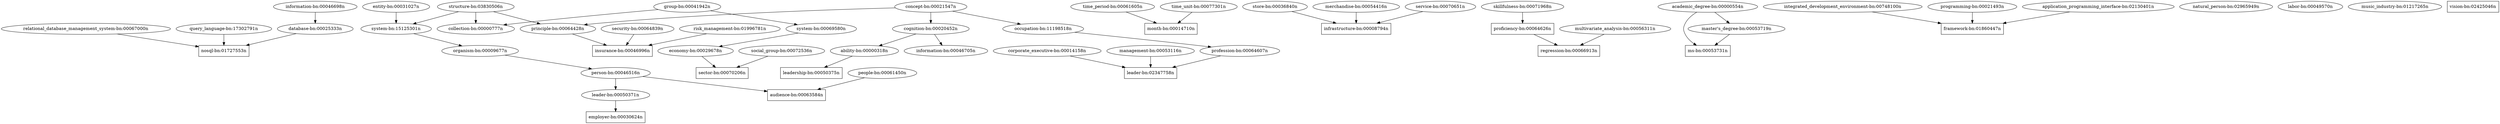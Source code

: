 digraph G {
"database-bn:00025333n" -> "nosql-bn:01727553n"
"nosql-bn:01727553n" [shape=rectangle]
"relational_database_management_system-bn:00067000n" -> "nosql-bn:01727553n"
"nosql-bn:01727553n" [shape=rectangle]
"query_language-bn:17302791n" -> "nosql-bn:01727553n"
"nosql-bn:01727553n" [shape=rectangle]
"information-bn:00046698n" -> "database-bn:00025333n"
"group-bn:00041942n" -> "collection-bn:00000777n"
"structure-bn:03830506n" -> "collection-bn:00000777n"
"cognition-bn:00020452n" -> "information-bn:00046705n"
"time_period-bn:00061605n" -> "month-bn:00014710n"
"month-bn:00014710n" [shape=rectangle]
"time_unit-bn:00077301n" -> "month-bn:00014710n"
"month-bn:00014710n" [shape=rectangle]
"security-bn:00064839n" -> "insurance-bn:00046996n"
"insurance-bn:00046996n" [shape=rectangle]
"principle-bn:00064428n" -> "insurance-bn:00046996n"
"insurance-bn:00046996n" [shape=rectangle]
"risk_management-bn:01996781n" -> "insurance-bn:00046996n"
"insurance-bn:00046996n" [shape=rectangle]
"structure-bn:03830506n" -> "principle-bn:00064428n"
"concept-bn:00021547n" -> "principle-bn:00064428n"
"store-bn:00036840n" -> "infrastructure-bn:00008794n"
"infrastructure-bn:00008794n" [shape=rectangle]
"merchandise-bn:00054416n" -> "infrastructure-bn:00008794n"
"infrastructure-bn:00008794n" [shape=rectangle]
"service-bn:00070651n" -> "infrastructure-bn:00008794n"
"infrastructure-bn:00008794n" [shape=rectangle]
"skillfulness-bn:00071968n" -> "proficiency-bn:00064626n"
"proficiency-bn:00064626n" [shape=rectangle]
"academic_degree-bn:00000554n" -> "ms-bn:00053731n"
"ms-bn:00053731n" [shape=rectangle]
"master's_degree-bn:00053719n" -> "ms-bn:00053731n"
"ms-bn:00053731n" [shape=rectangle]
"academic_degree-bn:00000554n" -> "master's_degree-bn:00053719n"
"integrated_development_environment-bn:00748100n" -> "framework-bn:01860447n"
"framework-bn:01860447n" [shape=rectangle]
"programming-bn:00021493n" -> "framework-bn:01860447n"
"framework-bn:01860447n" [shape=rectangle]
"application_programming_interface-bn:02130401n" -> "framework-bn:01860447n"
"framework-bn:01860447n" [shape=rectangle]
"leader-bn:00050371n" -> "employer-bn:00030624n"
"employer-bn:00030624n" [shape=rectangle]
"person-bn:00046516n" -> "leader-bn:00050371n"
"organism-bn:00009677n" -> "person-bn:00046516n"
"system-bn:15125301n" -> "organism-bn:00009677n"
"structure-bn:03830506n" -> "system-bn:15125301n"
"entity-bn:00031027n" -> "system-bn:15125301n"
"ability-bn:00000318n" -> "leadership-bn:00050375n"
"leadership-bn:00050375n" [shape=rectangle]
"cognition-bn:00020452n" -> "ability-bn:00000318n"
"concept-bn:00021547n" -> "cognition-bn:00020452n"
"social_group-bn:00072536n" -> "sector-bn:00070206n"
"sector-bn:00070206n" [shape=rectangle]
"economy-bn:00029678n" -> "sector-bn:00070206n"
"sector-bn:00070206n" [shape=rectangle]
"system-bn:00069580n" -> "economy-bn:00029678n"
"group-bn:00041942n" -> "system-bn:00069580n"
"people-bn:00061450n" -> "audience-bn:00063584n"
"audience-bn:00063584n" [shape=rectangle]
"person-bn:00046516n" -> "audience-bn:00063584n"
"audience-bn:00063584n" [shape=rectangle]
"multivariate_analysis-bn:00056311n" -> "regression-bn:00066913n"
"regression-bn:00066913n" [shape=rectangle]
"proficiency-bn:00064626n" -> "regression-bn:00066913n"
"regression-bn:00066913n" [shape=rectangle]
"profession-bn:00064607n" -> "leader-bn:02347758n"
"leader-bn:02347758n" [shape=rectangle]
"corporate_executive-bn:00014158n" -> "leader-bn:02347758n"
"leader-bn:02347758n" [shape=rectangle]
"management-bn:00053116n" -> "leader-bn:02347758n"
"leader-bn:02347758n" [shape=rectangle]
"occupation-bn:11198518n" -> "profession-bn:00064607n"
"concept-bn:00021547n" -> "occupation-bn:11198518n"
"relational_database_management_system-bn:00067000n"
"query_language-bn:17302791n"
"information-bn:00046698n"
"collection-bn:00000777n"
"group-bn:00041942n"
"structure-bn:03830506n"
"cognition-bn:00020452n"
"month-bn:00014710n"
"month-bn:00014710n" [shape=rectangle]
"time_period-bn:00061605n"
"time_unit-bn:00077301n"
"insurance-bn:00046996n"
"insurance-bn:00046996n" [shape=rectangle]
"security-bn:00064839n"
"principle-bn:00064428n"
"risk_management-bn:01996781n"
"concept-bn:00021547n"
"entity-bn:00031027n"
"infrastructure-bn:00008794n"
"infrastructure-bn:00008794n" [shape=rectangle]
"store-bn:00036840n"
"merchandise-bn:00054416n"
"service-bn:00070651n"
"proficiency-bn:00064626n"
"proficiency-bn:00064626n" [shape=rectangle]
"skillfulness-bn:00071968n"
"ms-bn:00053731n"
"ms-bn:00053731n" [shape=rectangle]
"academic_degree-bn:00000554n"
"master's_degree-bn:00053719n"
"framework-bn:01860447n"
"framework-bn:01860447n" [shape=rectangle]
"integrated_development_environment-bn:00748100n"
"programming-bn:00021493n"
"application_programming_interface-bn:02130401n"
"natural_person-bn:02965949n"
"labor-bn:00049570n"
"music_industry-bn:01217265n"
"employer-bn:00030624n"
"employer-bn:00030624n" [shape=rectangle]
"leader-bn:00050371n"
"person-bn:00046516n"
"organism-bn:00009677n"
"system-bn:15125301n"
"leadership-bn:00050375n"
"leadership-bn:00050375n" [shape=rectangle]
"ability-bn:00000318n"
"sector-bn:00070206n"
"sector-bn:00070206n" [shape=rectangle]
"social_group-bn:00072536n"
"economy-bn:00029678n"
"audience-bn:00063584n"
"audience-bn:00063584n" [shape=rectangle]
"people-bn:00061450n"
"regression-bn:00066913n"
"regression-bn:00066913n" [shape=rectangle]
"multivariate_analysis-bn:00056311n"
"vision-bn:02425046n"
"vision-bn:02425046n" [shape=rectangle]
"profession-bn:00064607n"
"corporate_executive-bn:00014158n"
"management-bn:00053116n"
"occupation-bn:11198518n"
"database-bn:00025333n"
"query_language-bn:17302791n"
"information-bn:00046698n"
"collection-bn:00000777n"
"group-bn:00041942n"
"structure-bn:03830506n"
"cognition-bn:00020452n"
"month-bn:00014710n"
"month-bn:00014710n" [shape=rectangle]
"time_period-bn:00061605n"
"time_unit-bn:00077301n"
"insurance-bn:00046996n"
"insurance-bn:00046996n" [shape=rectangle]
"security-bn:00064839n"
"principle-bn:00064428n"
"risk_management-bn:01996781n"
"concept-bn:00021547n"
"entity-bn:00031027n"
"infrastructure-bn:00008794n"
"infrastructure-bn:00008794n" [shape=rectangle]
"store-bn:00036840n"
"merchandise-bn:00054416n"
"service-bn:00070651n"
"proficiency-bn:00064626n"
"proficiency-bn:00064626n" [shape=rectangle]
"skillfulness-bn:00071968n"
"ms-bn:00053731n"
"ms-bn:00053731n" [shape=rectangle]
"academic_degree-bn:00000554n"
"master's_degree-bn:00053719n"
"framework-bn:01860447n"
"framework-bn:01860447n" [shape=rectangle]
"integrated_development_environment-bn:00748100n"
"programming-bn:00021493n"
"application_programming_interface-bn:02130401n"
"natural_person-bn:02965949n"
"labor-bn:00049570n"
"music_industry-bn:01217265n"
"employer-bn:00030624n"
"employer-bn:00030624n" [shape=rectangle]
"leader-bn:00050371n"
"person-bn:00046516n"
"organism-bn:00009677n"
"system-bn:15125301n"
"leadership-bn:00050375n"
"leadership-bn:00050375n" [shape=rectangle]
"ability-bn:00000318n"
"sector-bn:00070206n"
"sector-bn:00070206n" [shape=rectangle]
"social_group-bn:00072536n"
"economy-bn:00029678n"
"audience-bn:00063584n"
"audience-bn:00063584n" [shape=rectangle]
"people-bn:00061450n"
"regression-bn:00066913n"
"regression-bn:00066913n" [shape=rectangle]
"multivariate_analysis-bn:00056311n"
"vision-bn:02425046n"
"vision-bn:02425046n" [shape=rectangle]
"profession-bn:00064607n"
"corporate_executive-bn:00014158n"
"management-bn:00053116n"
"occupation-bn:11198518n"
"database-bn:00025333n"
"relational_database_management_system-bn:00067000n"
"information-bn:00046698n"
"collection-bn:00000777n"
"group-bn:00041942n"
"structure-bn:03830506n"
"cognition-bn:00020452n"
"month-bn:00014710n"
"month-bn:00014710n" [shape=rectangle]
"time_period-bn:00061605n"
"time_unit-bn:00077301n"
"insurance-bn:00046996n"
"insurance-bn:00046996n" [shape=rectangle]
"security-bn:00064839n"
"principle-bn:00064428n"
"risk_management-bn:01996781n"
"concept-bn:00021547n"
"entity-bn:00031027n"
"infrastructure-bn:00008794n"
"infrastructure-bn:00008794n" [shape=rectangle]
"store-bn:00036840n"
"merchandise-bn:00054416n"
"service-bn:00070651n"
"proficiency-bn:00064626n"
"proficiency-bn:00064626n" [shape=rectangle]
"skillfulness-bn:00071968n"
"ms-bn:00053731n"
"ms-bn:00053731n" [shape=rectangle]
"academic_degree-bn:00000554n"
"master's_degree-bn:00053719n"
"framework-bn:01860447n"
"framework-bn:01860447n" [shape=rectangle]
"integrated_development_environment-bn:00748100n"
"programming-bn:00021493n"
"application_programming_interface-bn:02130401n"
"natural_person-bn:02965949n"
"labor-bn:00049570n"
"music_industry-bn:01217265n"
"employer-bn:00030624n"
"employer-bn:00030624n" [shape=rectangle]
"leader-bn:00050371n"
"person-bn:00046516n"
"organism-bn:00009677n"
"system-bn:15125301n"
"leadership-bn:00050375n"
"leadership-bn:00050375n" [shape=rectangle]
"ability-bn:00000318n"
"sector-bn:00070206n"
"sector-bn:00070206n" [shape=rectangle]
"social_group-bn:00072536n"
"economy-bn:00029678n"
"audience-bn:00063584n"
"audience-bn:00063584n" [shape=rectangle]
"people-bn:00061450n"
"regression-bn:00066913n"
"regression-bn:00066913n" [shape=rectangle]
"multivariate_analysis-bn:00056311n"
"vision-bn:02425046n"
"vision-bn:02425046n" [shape=rectangle]
"profession-bn:00064607n"
"corporate_executive-bn:00014158n"
"management-bn:00053116n"
"occupation-bn:11198518n"
"nosql-bn:01727553n"
"nosql-bn:01727553n" [shape=rectangle]
"relational_database_management_system-bn:00067000n"
"query_language-bn:17302791n"
"collection-bn:00000777n"
"group-bn:00041942n"
"structure-bn:03830506n"
"cognition-bn:00020452n"
"month-bn:00014710n"
"month-bn:00014710n" [shape=rectangle]
"time_period-bn:00061605n"
"time_unit-bn:00077301n"
"insurance-bn:00046996n"
"insurance-bn:00046996n" [shape=rectangle]
"security-bn:00064839n"
"principle-bn:00064428n"
"risk_management-bn:01996781n"
"concept-bn:00021547n"
"entity-bn:00031027n"
"infrastructure-bn:00008794n"
"infrastructure-bn:00008794n" [shape=rectangle]
"store-bn:00036840n"
"merchandise-bn:00054416n"
"service-bn:00070651n"
"proficiency-bn:00064626n"
"proficiency-bn:00064626n" [shape=rectangle]
"skillfulness-bn:00071968n"
"ms-bn:00053731n"
"ms-bn:00053731n" [shape=rectangle]
"academic_degree-bn:00000554n"
"master's_degree-bn:00053719n"
"framework-bn:01860447n"
"framework-bn:01860447n" [shape=rectangle]
"integrated_development_environment-bn:00748100n"
"programming-bn:00021493n"
"application_programming_interface-bn:02130401n"
"natural_person-bn:02965949n"
"labor-bn:00049570n"
"music_industry-bn:01217265n"
"employer-bn:00030624n"
"employer-bn:00030624n" [shape=rectangle]
"leader-bn:00050371n"
"person-bn:00046516n"
"organism-bn:00009677n"
"system-bn:15125301n"
"leadership-bn:00050375n"
"leadership-bn:00050375n" [shape=rectangle]
"ability-bn:00000318n"
"sector-bn:00070206n"
"sector-bn:00070206n" [shape=rectangle]
"social_group-bn:00072536n"
"economy-bn:00029678n"
"audience-bn:00063584n"
"audience-bn:00063584n" [shape=rectangle]
"people-bn:00061450n"
"regression-bn:00066913n"
"regression-bn:00066913n" [shape=rectangle]
"multivariate_analysis-bn:00056311n"
"vision-bn:02425046n"
"vision-bn:02425046n" [shape=rectangle]
"profession-bn:00064607n"
"corporate_executive-bn:00014158n"
"management-bn:00053116n"
"occupation-bn:11198518n"
"nosql-bn:01727553n"
"nosql-bn:01727553n" [shape=rectangle]
"database-bn:00025333n"
"relational_database_management_system-bn:00067000n"
"query_language-bn:17302791n"
"information-bn:00046698n"
"structure-bn:03830506n"
"cognition-bn:00020452n"
"month-bn:00014710n"
"month-bn:00014710n" [shape=rectangle]
"time_period-bn:00061605n"
"time_unit-bn:00077301n"
"insurance-bn:00046996n"
"insurance-bn:00046996n" [shape=rectangle]
"security-bn:00064839n"
"principle-bn:00064428n"
"risk_management-bn:01996781n"
"concept-bn:00021547n"
"entity-bn:00031027n"
"infrastructure-bn:00008794n"
"infrastructure-bn:00008794n" [shape=rectangle]
"store-bn:00036840n"
"merchandise-bn:00054416n"
"service-bn:00070651n"
"proficiency-bn:00064626n"
"proficiency-bn:00064626n" [shape=rectangle]
"skillfulness-bn:00071968n"
"ms-bn:00053731n"
"ms-bn:00053731n" [shape=rectangle]
"academic_degree-bn:00000554n"
"master's_degree-bn:00053719n"
"framework-bn:01860447n"
"framework-bn:01860447n" [shape=rectangle]
"integrated_development_environment-bn:00748100n"
"programming-bn:00021493n"
"application_programming_interface-bn:02130401n"
"natural_person-bn:02965949n"
"labor-bn:00049570n"
"music_industry-bn:01217265n"
"employer-bn:00030624n"
"employer-bn:00030624n" [shape=rectangle]
"leader-bn:00050371n"
"person-bn:00046516n"
"organism-bn:00009677n"
"system-bn:15125301n"
"leadership-bn:00050375n"
"leadership-bn:00050375n" [shape=rectangle]
"ability-bn:00000318n"
"sector-bn:00070206n"
"sector-bn:00070206n" [shape=rectangle]
"social_group-bn:00072536n"
"economy-bn:00029678n"
"audience-bn:00063584n"
"audience-bn:00063584n" [shape=rectangle]
"people-bn:00061450n"
"regression-bn:00066913n"
"regression-bn:00066913n" [shape=rectangle]
"multivariate_analysis-bn:00056311n"
"vision-bn:02425046n"
"vision-bn:02425046n" [shape=rectangle]
"profession-bn:00064607n"
"corporate_executive-bn:00014158n"
"management-bn:00053116n"
"occupation-bn:11198518n"
"nosql-bn:01727553n"
"nosql-bn:01727553n" [shape=rectangle]
"database-bn:00025333n"
"relational_database_management_system-bn:00067000n"
"query_language-bn:17302791n"
"information-bn:00046698n"
"group-bn:00041942n"
"cognition-bn:00020452n"
"month-bn:00014710n"
"month-bn:00014710n" [shape=rectangle]
"time_period-bn:00061605n"
"time_unit-bn:00077301n"
"insurance-bn:00046996n"
"insurance-bn:00046996n" [shape=rectangle]
"security-bn:00064839n"
"principle-bn:00064428n"
"risk_management-bn:01996781n"
"concept-bn:00021547n"
"entity-bn:00031027n"
"infrastructure-bn:00008794n"
"infrastructure-bn:00008794n" [shape=rectangle]
"store-bn:00036840n"
"merchandise-bn:00054416n"
"service-bn:00070651n"
"proficiency-bn:00064626n"
"proficiency-bn:00064626n" [shape=rectangle]
"skillfulness-bn:00071968n"
"ms-bn:00053731n"
"ms-bn:00053731n" [shape=rectangle]
"academic_degree-bn:00000554n"
"master's_degree-bn:00053719n"
"framework-bn:01860447n"
"framework-bn:01860447n" [shape=rectangle]
"integrated_development_environment-bn:00748100n"
"programming-bn:00021493n"
"application_programming_interface-bn:02130401n"
"natural_person-bn:02965949n"
"labor-bn:00049570n"
"music_industry-bn:01217265n"
"employer-bn:00030624n"
"employer-bn:00030624n" [shape=rectangle]
"leader-bn:00050371n"
"person-bn:00046516n"
"organism-bn:00009677n"
"system-bn:15125301n"
"leadership-bn:00050375n"
"leadership-bn:00050375n" [shape=rectangle]
"ability-bn:00000318n"
"sector-bn:00070206n"
"sector-bn:00070206n" [shape=rectangle]
"social_group-bn:00072536n"
"economy-bn:00029678n"
"audience-bn:00063584n"
"audience-bn:00063584n" [shape=rectangle]
"people-bn:00061450n"
"regression-bn:00066913n"
"regression-bn:00066913n" [shape=rectangle]
"multivariate_analysis-bn:00056311n"
"vision-bn:02425046n"
"vision-bn:02425046n" [shape=rectangle]
"profession-bn:00064607n"
"corporate_executive-bn:00014158n"
"management-bn:00053116n"
"occupation-bn:11198518n"
"nosql-bn:01727553n"
"nosql-bn:01727553n" [shape=rectangle]
"database-bn:00025333n"
"relational_database_management_system-bn:00067000n"
"query_language-bn:17302791n"
"collection-bn:00000777n"
"group-bn:00041942n"
"structure-bn:03830506n"
"month-bn:00014710n"
"month-bn:00014710n" [shape=rectangle]
"time_period-bn:00061605n"
"time_unit-bn:00077301n"
"insurance-bn:00046996n"
"insurance-bn:00046996n" [shape=rectangle]
"security-bn:00064839n"
"principle-bn:00064428n"
"risk_management-bn:01996781n"
"concept-bn:00021547n"
"entity-bn:00031027n"
"infrastructure-bn:00008794n"
"infrastructure-bn:00008794n" [shape=rectangle]
"store-bn:00036840n"
"merchandise-bn:00054416n"
"service-bn:00070651n"
"proficiency-bn:00064626n"
"proficiency-bn:00064626n" [shape=rectangle]
"skillfulness-bn:00071968n"
"ms-bn:00053731n"
"ms-bn:00053731n" [shape=rectangle]
"academic_degree-bn:00000554n"
"master's_degree-bn:00053719n"
"framework-bn:01860447n"
"framework-bn:01860447n" [shape=rectangle]
"integrated_development_environment-bn:00748100n"
"programming-bn:00021493n"
"application_programming_interface-bn:02130401n"
"natural_person-bn:02965949n"
"labor-bn:00049570n"
"music_industry-bn:01217265n"
"employer-bn:00030624n"
"employer-bn:00030624n" [shape=rectangle]
"leader-bn:00050371n"
"person-bn:00046516n"
"organism-bn:00009677n"
"system-bn:15125301n"
"leadership-bn:00050375n"
"leadership-bn:00050375n" [shape=rectangle]
"ability-bn:00000318n"
"sector-bn:00070206n"
"sector-bn:00070206n" [shape=rectangle]
"social_group-bn:00072536n"
"economy-bn:00029678n"
"audience-bn:00063584n"
"audience-bn:00063584n" [shape=rectangle]
"people-bn:00061450n"
"regression-bn:00066913n"
"regression-bn:00066913n" [shape=rectangle]
"multivariate_analysis-bn:00056311n"
"vision-bn:02425046n"
"vision-bn:02425046n" [shape=rectangle]
"profession-bn:00064607n"
"corporate_executive-bn:00014158n"
"management-bn:00053116n"
"occupation-bn:11198518n"
"nosql-bn:01727553n"
"nosql-bn:01727553n" [shape=rectangle]
"database-bn:00025333n"
"relational_database_management_system-bn:00067000n"
"query_language-bn:17302791n"
"information-bn:00046698n"
"collection-bn:00000777n"
"group-bn:00041942n"
"structure-bn:03830506n"
"cognition-bn:00020452n"
"time_unit-bn:00077301n"
"insurance-bn:00046996n"
"insurance-bn:00046996n" [shape=rectangle]
"security-bn:00064839n"
"principle-bn:00064428n"
"risk_management-bn:01996781n"
"concept-bn:00021547n"
"entity-bn:00031027n"
"infrastructure-bn:00008794n"
"infrastructure-bn:00008794n" [shape=rectangle]
"store-bn:00036840n"
"merchandise-bn:00054416n"
"service-bn:00070651n"
"proficiency-bn:00064626n"
"proficiency-bn:00064626n" [shape=rectangle]
"skillfulness-bn:00071968n"
"ms-bn:00053731n"
"ms-bn:00053731n" [shape=rectangle]
"academic_degree-bn:00000554n"
"master's_degree-bn:00053719n"
"framework-bn:01860447n"
"framework-bn:01860447n" [shape=rectangle]
"integrated_development_environment-bn:00748100n"
"programming-bn:00021493n"
"application_programming_interface-bn:02130401n"
"natural_person-bn:02965949n"
"labor-bn:00049570n"
"music_industry-bn:01217265n"
"employer-bn:00030624n"
"employer-bn:00030624n" [shape=rectangle]
"leader-bn:00050371n"
"person-bn:00046516n"
"organism-bn:00009677n"
"system-bn:15125301n"
"leadership-bn:00050375n"
"leadership-bn:00050375n" [shape=rectangle]
"ability-bn:00000318n"
"sector-bn:00070206n"
"sector-bn:00070206n" [shape=rectangle]
"social_group-bn:00072536n"
"economy-bn:00029678n"
"audience-bn:00063584n"
"audience-bn:00063584n" [shape=rectangle]
"people-bn:00061450n"
"regression-bn:00066913n"
"regression-bn:00066913n" [shape=rectangle]
"multivariate_analysis-bn:00056311n"
"vision-bn:02425046n"
"vision-bn:02425046n" [shape=rectangle]
"profession-bn:00064607n"
"corporate_executive-bn:00014158n"
"management-bn:00053116n"
"occupation-bn:11198518n"
"nosql-bn:01727553n"
"nosql-bn:01727553n" [shape=rectangle]
"database-bn:00025333n"
"relational_database_management_system-bn:00067000n"
"query_language-bn:17302791n"
"information-bn:00046698n"
"collection-bn:00000777n"
"group-bn:00041942n"
"structure-bn:03830506n"
"cognition-bn:00020452n"
"time_period-bn:00061605n"
"insurance-bn:00046996n"
"insurance-bn:00046996n" [shape=rectangle]
"security-bn:00064839n"
"principle-bn:00064428n"
"risk_management-bn:01996781n"
"concept-bn:00021547n"
"entity-bn:00031027n"
"infrastructure-bn:00008794n"
"infrastructure-bn:00008794n" [shape=rectangle]
"store-bn:00036840n"
"merchandise-bn:00054416n"
"service-bn:00070651n"
"proficiency-bn:00064626n"
"proficiency-bn:00064626n" [shape=rectangle]
"skillfulness-bn:00071968n"
"ms-bn:00053731n"
"ms-bn:00053731n" [shape=rectangle]
"academic_degree-bn:00000554n"
"master's_degree-bn:00053719n"
"framework-bn:01860447n"
"framework-bn:01860447n" [shape=rectangle]
"integrated_development_environment-bn:00748100n"
"programming-bn:00021493n"
"application_programming_interface-bn:02130401n"
"natural_person-bn:02965949n"
"labor-bn:00049570n"
"music_industry-bn:01217265n"
"employer-bn:00030624n"
"employer-bn:00030624n" [shape=rectangle]
"leader-bn:00050371n"
"person-bn:00046516n"
"organism-bn:00009677n"
"system-bn:15125301n"
"leadership-bn:00050375n"
"leadership-bn:00050375n" [shape=rectangle]
"ability-bn:00000318n"
"sector-bn:00070206n"
"sector-bn:00070206n" [shape=rectangle]
"social_group-bn:00072536n"
"economy-bn:00029678n"
"audience-bn:00063584n"
"audience-bn:00063584n" [shape=rectangle]
"people-bn:00061450n"
"regression-bn:00066913n"
"regression-bn:00066913n" [shape=rectangle]
"multivariate_analysis-bn:00056311n"
"vision-bn:02425046n"
"vision-bn:02425046n" [shape=rectangle]
"profession-bn:00064607n"
"corporate_executive-bn:00014158n"
"management-bn:00053116n"
"occupation-bn:11198518n"
"nosql-bn:01727553n"
"nosql-bn:01727553n" [shape=rectangle]
"database-bn:00025333n"
"relational_database_management_system-bn:00067000n"
"query_language-bn:17302791n"
"information-bn:00046698n"
"collection-bn:00000777n"
"group-bn:00041942n"
"structure-bn:03830506n"
"cognition-bn:00020452n"
"month-bn:00014710n"
"month-bn:00014710n" [shape=rectangle]
"time_period-bn:00061605n"
"time_unit-bn:00077301n"
"principle-bn:00064428n"
"risk_management-bn:01996781n"
"concept-bn:00021547n"
"entity-bn:00031027n"
"infrastructure-bn:00008794n"
"infrastructure-bn:00008794n" [shape=rectangle]
"store-bn:00036840n"
"merchandise-bn:00054416n"
"service-bn:00070651n"
"proficiency-bn:00064626n"
"proficiency-bn:00064626n" [shape=rectangle]
"skillfulness-bn:00071968n"
"ms-bn:00053731n"
"ms-bn:00053731n" [shape=rectangle]
"academic_degree-bn:00000554n"
"master's_degree-bn:00053719n"
"framework-bn:01860447n"
"framework-bn:01860447n" [shape=rectangle]
"integrated_development_environment-bn:00748100n"
"programming-bn:00021493n"
"application_programming_interface-bn:02130401n"
"natural_person-bn:02965949n"
"labor-bn:00049570n"
"music_industry-bn:01217265n"
"employer-bn:00030624n"
"employer-bn:00030624n" [shape=rectangle]
"leader-bn:00050371n"
"person-bn:00046516n"
"organism-bn:00009677n"
"system-bn:15125301n"
"leadership-bn:00050375n"
"leadership-bn:00050375n" [shape=rectangle]
"ability-bn:00000318n"
"sector-bn:00070206n"
"sector-bn:00070206n" [shape=rectangle]
"social_group-bn:00072536n"
"economy-bn:00029678n"
"audience-bn:00063584n"
"audience-bn:00063584n" [shape=rectangle]
"people-bn:00061450n"
"regression-bn:00066913n"
"regression-bn:00066913n" [shape=rectangle]
"multivariate_analysis-bn:00056311n"
"vision-bn:02425046n"
"vision-bn:02425046n" [shape=rectangle]
"profession-bn:00064607n"
"corporate_executive-bn:00014158n"
"management-bn:00053116n"
"occupation-bn:11198518n"
"nosql-bn:01727553n"
"nosql-bn:01727553n" [shape=rectangle]
"database-bn:00025333n"
"relational_database_management_system-bn:00067000n"
"query_language-bn:17302791n"
"information-bn:00046698n"
"collection-bn:00000777n"
"group-bn:00041942n"
"structure-bn:03830506n"
"cognition-bn:00020452n"
"month-bn:00014710n"
"month-bn:00014710n" [shape=rectangle]
"time_period-bn:00061605n"
"time_unit-bn:00077301n"
"security-bn:00064839n"
"risk_management-bn:01996781n"
"concept-bn:00021547n"
"entity-bn:00031027n"
"infrastructure-bn:00008794n"
"infrastructure-bn:00008794n" [shape=rectangle]
"store-bn:00036840n"
"merchandise-bn:00054416n"
"service-bn:00070651n"
"proficiency-bn:00064626n"
"proficiency-bn:00064626n" [shape=rectangle]
"skillfulness-bn:00071968n"
"ms-bn:00053731n"
"ms-bn:00053731n" [shape=rectangle]
"academic_degree-bn:00000554n"
"master's_degree-bn:00053719n"
"framework-bn:01860447n"
"framework-bn:01860447n" [shape=rectangle]
"integrated_development_environment-bn:00748100n"
"programming-bn:00021493n"
"application_programming_interface-bn:02130401n"
"natural_person-bn:02965949n"
"labor-bn:00049570n"
"music_industry-bn:01217265n"
"employer-bn:00030624n"
"employer-bn:00030624n" [shape=rectangle]
"leader-bn:00050371n"
"person-bn:00046516n"
"organism-bn:00009677n"
"system-bn:15125301n"
"leadership-bn:00050375n"
"leadership-bn:00050375n" [shape=rectangle]
"ability-bn:00000318n"
"sector-bn:00070206n"
"sector-bn:00070206n" [shape=rectangle]
"social_group-bn:00072536n"
"economy-bn:00029678n"
"audience-bn:00063584n"
"audience-bn:00063584n" [shape=rectangle]
"people-bn:00061450n"
"regression-bn:00066913n"
"regression-bn:00066913n" [shape=rectangle]
"multivariate_analysis-bn:00056311n"
"vision-bn:02425046n"
"vision-bn:02425046n" [shape=rectangle]
"profession-bn:00064607n"
"corporate_executive-bn:00014158n"
"management-bn:00053116n"
"occupation-bn:11198518n"
"nosql-bn:01727553n"
"nosql-bn:01727553n" [shape=rectangle]
"database-bn:00025333n"
"relational_database_management_system-bn:00067000n"
"query_language-bn:17302791n"
"information-bn:00046698n"
"collection-bn:00000777n"
"group-bn:00041942n"
"structure-bn:03830506n"
"cognition-bn:00020452n"
"month-bn:00014710n"
"month-bn:00014710n" [shape=rectangle]
"time_period-bn:00061605n"
"time_unit-bn:00077301n"
"security-bn:00064839n"
"principle-bn:00064428n"
"concept-bn:00021547n"
"entity-bn:00031027n"
"infrastructure-bn:00008794n"
"infrastructure-bn:00008794n" [shape=rectangle]
"store-bn:00036840n"
"merchandise-bn:00054416n"
"service-bn:00070651n"
"proficiency-bn:00064626n"
"proficiency-bn:00064626n" [shape=rectangle]
"skillfulness-bn:00071968n"
"ms-bn:00053731n"
"ms-bn:00053731n" [shape=rectangle]
"academic_degree-bn:00000554n"
"master's_degree-bn:00053719n"
"framework-bn:01860447n"
"framework-bn:01860447n" [shape=rectangle]
"integrated_development_environment-bn:00748100n"
"programming-bn:00021493n"
"application_programming_interface-bn:02130401n"
"natural_person-bn:02965949n"
"labor-bn:00049570n"
"music_industry-bn:01217265n"
"employer-bn:00030624n"
"employer-bn:00030624n" [shape=rectangle]
"leader-bn:00050371n"
"person-bn:00046516n"
"organism-bn:00009677n"
"system-bn:15125301n"
"leadership-bn:00050375n"
"leadership-bn:00050375n" [shape=rectangle]
"ability-bn:00000318n"
"sector-bn:00070206n"
"sector-bn:00070206n" [shape=rectangle]
"social_group-bn:00072536n"
"economy-bn:00029678n"
"audience-bn:00063584n"
"audience-bn:00063584n" [shape=rectangle]
"people-bn:00061450n"
"regression-bn:00066913n"
"regression-bn:00066913n" [shape=rectangle]
"multivariate_analysis-bn:00056311n"
"vision-bn:02425046n"
"vision-bn:02425046n" [shape=rectangle]
"profession-bn:00064607n"
"corporate_executive-bn:00014158n"
"management-bn:00053116n"
"occupation-bn:11198518n"
"nosql-bn:01727553n"
"nosql-bn:01727553n" [shape=rectangle]
"database-bn:00025333n"
"relational_database_management_system-bn:00067000n"
"query_language-bn:17302791n"
"information-bn:00046698n"
"collection-bn:00000777n"
"group-bn:00041942n"
"cognition-bn:00020452n"
"month-bn:00014710n"
"month-bn:00014710n" [shape=rectangle]
"time_period-bn:00061605n"
"time_unit-bn:00077301n"
"insurance-bn:00046996n"
"insurance-bn:00046996n" [shape=rectangle]
"security-bn:00064839n"
"risk_management-bn:01996781n"
"concept-bn:00021547n"
"entity-bn:00031027n"
"infrastructure-bn:00008794n"
"infrastructure-bn:00008794n" [shape=rectangle]
"store-bn:00036840n"
"merchandise-bn:00054416n"
"service-bn:00070651n"
"proficiency-bn:00064626n"
"proficiency-bn:00064626n" [shape=rectangle]
"skillfulness-bn:00071968n"
"ms-bn:00053731n"
"ms-bn:00053731n" [shape=rectangle]
"academic_degree-bn:00000554n"
"master's_degree-bn:00053719n"
"framework-bn:01860447n"
"framework-bn:01860447n" [shape=rectangle]
"integrated_development_environment-bn:00748100n"
"programming-bn:00021493n"
"application_programming_interface-bn:02130401n"
"natural_person-bn:02965949n"
"labor-bn:00049570n"
"music_industry-bn:01217265n"
"employer-bn:00030624n"
"employer-bn:00030624n" [shape=rectangle]
"leader-bn:00050371n"
"person-bn:00046516n"
"organism-bn:00009677n"
"system-bn:15125301n"
"leadership-bn:00050375n"
"leadership-bn:00050375n" [shape=rectangle]
"ability-bn:00000318n"
"sector-bn:00070206n"
"sector-bn:00070206n" [shape=rectangle]
"social_group-bn:00072536n"
"economy-bn:00029678n"
"audience-bn:00063584n"
"audience-bn:00063584n" [shape=rectangle]
"people-bn:00061450n"
"regression-bn:00066913n"
"regression-bn:00066913n" [shape=rectangle]
"multivariate_analysis-bn:00056311n"
"vision-bn:02425046n"
"vision-bn:02425046n" [shape=rectangle]
"profession-bn:00064607n"
"corporate_executive-bn:00014158n"
"management-bn:00053116n"
"occupation-bn:11198518n"
"nosql-bn:01727553n"
"nosql-bn:01727553n" [shape=rectangle]
"database-bn:00025333n"
"relational_database_management_system-bn:00067000n"
"query_language-bn:17302791n"
"information-bn:00046698n"
"collection-bn:00000777n"
"group-bn:00041942n"
"structure-bn:03830506n"
"cognition-bn:00020452n"
"month-bn:00014710n"
"month-bn:00014710n" [shape=rectangle]
"time_period-bn:00061605n"
"time_unit-bn:00077301n"
"insurance-bn:00046996n"
"insurance-bn:00046996n" [shape=rectangle]
"security-bn:00064839n"
"risk_management-bn:01996781n"
"entity-bn:00031027n"
"infrastructure-bn:00008794n"
"infrastructure-bn:00008794n" [shape=rectangle]
"store-bn:00036840n"
"merchandise-bn:00054416n"
"service-bn:00070651n"
"proficiency-bn:00064626n"
"proficiency-bn:00064626n" [shape=rectangle]
"skillfulness-bn:00071968n"
"ms-bn:00053731n"
"ms-bn:00053731n" [shape=rectangle]
"academic_degree-bn:00000554n"
"master's_degree-bn:00053719n"
"framework-bn:01860447n"
"framework-bn:01860447n" [shape=rectangle]
"integrated_development_environment-bn:00748100n"
"programming-bn:00021493n"
"application_programming_interface-bn:02130401n"
"natural_person-bn:02965949n"
"labor-bn:00049570n"
"music_industry-bn:01217265n"
"employer-bn:00030624n"
"employer-bn:00030624n" [shape=rectangle]
"leader-bn:00050371n"
"person-bn:00046516n"
"organism-bn:00009677n"
"system-bn:15125301n"
"leadership-bn:00050375n"
"leadership-bn:00050375n" [shape=rectangle]
"ability-bn:00000318n"
"sector-bn:00070206n"
"sector-bn:00070206n" [shape=rectangle]
"social_group-bn:00072536n"
"economy-bn:00029678n"
"audience-bn:00063584n"
"audience-bn:00063584n" [shape=rectangle]
"people-bn:00061450n"
"regression-bn:00066913n"
"regression-bn:00066913n" [shape=rectangle]
"multivariate_analysis-bn:00056311n"
"vision-bn:02425046n"
"vision-bn:02425046n" [shape=rectangle]
"profession-bn:00064607n"
"corporate_executive-bn:00014158n"
"management-bn:00053116n"
"occupation-bn:11198518n"
"nosql-bn:01727553n"
"nosql-bn:01727553n" [shape=rectangle]
"database-bn:00025333n"
"relational_database_management_system-bn:00067000n"
"query_language-bn:17302791n"
"information-bn:00046698n"
"collection-bn:00000777n"
"group-bn:00041942n"
"structure-bn:03830506n"
"cognition-bn:00020452n"
"month-bn:00014710n"
"month-bn:00014710n" [shape=rectangle]
"time_period-bn:00061605n"
"time_unit-bn:00077301n"
"insurance-bn:00046996n"
"insurance-bn:00046996n" [shape=rectangle]
"security-bn:00064839n"
"principle-bn:00064428n"
"risk_management-bn:01996781n"
"concept-bn:00021547n"
"entity-bn:00031027n"
"merchandise-bn:00054416n"
"service-bn:00070651n"
"proficiency-bn:00064626n"
"proficiency-bn:00064626n" [shape=rectangle]
"skillfulness-bn:00071968n"
"ms-bn:00053731n"
"ms-bn:00053731n" [shape=rectangle]
"academic_degree-bn:00000554n"
"master's_degree-bn:00053719n"
"framework-bn:01860447n"
"framework-bn:01860447n" [shape=rectangle]
"integrated_development_environment-bn:00748100n"
"programming-bn:00021493n"
"application_programming_interface-bn:02130401n"
"natural_person-bn:02965949n"
"labor-bn:00049570n"
"music_industry-bn:01217265n"
"employer-bn:00030624n"
"employer-bn:00030624n" [shape=rectangle]
"leader-bn:00050371n"
"person-bn:00046516n"
"organism-bn:00009677n"
"system-bn:15125301n"
"leadership-bn:00050375n"
"leadership-bn:00050375n" [shape=rectangle]
"ability-bn:00000318n"
"sector-bn:00070206n"
"sector-bn:00070206n" [shape=rectangle]
"social_group-bn:00072536n"
"economy-bn:00029678n"
"audience-bn:00063584n"
"audience-bn:00063584n" [shape=rectangle]
"people-bn:00061450n"
"regression-bn:00066913n"
"regression-bn:00066913n" [shape=rectangle]
"multivariate_analysis-bn:00056311n"
"vision-bn:02425046n"
"vision-bn:02425046n" [shape=rectangle]
"profession-bn:00064607n"
"corporate_executive-bn:00014158n"
"management-bn:00053116n"
"occupation-bn:11198518n"
"nosql-bn:01727553n"
"nosql-bn:01727553n" [shape=rectangle]
"database-bn:00025333n"
"relational_database_management_system-bn:00067000n"
"query_language-bn:17302791n"
"information-bn:00046698n"
"collection-bn:00000777n"
"group-bn:00041942n"
"structure-bn:03830506n"
"cognition-bn:00020452n"
"month-bn:00014710n"
"month-bn:00014710n" [shape=rectangle]
"time_period-bn:00061605n"
"time_unit-bn:00077301n"
"insurance-bn:00046996n"
"insurance-bn:00046996n" [shape=rectangle]
"security-bn:00064839n"
"principle-bn:00064428n"
"risk_management-bn:01996781n"
"concept-bn:00021547n"
"entity-bn:00031027n"
"store-bn:00036840n"
"service-bn:00070651n"
"proficiency-bn:00064626n"
"proficiency-bn:00064626n" [shape=rectangle]
"skillfulness-bn:00071968n"
"ms-bn:00053731n"
"ms-bn:00053731n" [shape=rectangle]
"academic_degree-bn:00000554n"
"master's_degree-bn:00053719n"
"framework-bn:01860447n"
"framework-bn:01860447n" [shape=rectangle]
"integrated_development_environment-bn:00748100n"
"programming-bn:00021493n"
"application_programming_interface-bn:02130401n"
"natural_person-bn:02965949n"
"labor-bn:00049570n"
"music_industry-bn:01217265n"
"employer-bn:00030624n"
"employer-bn:00030624n" [shape=rectangle]
"leader-bn:00050371n"
"person-bn:00046516n"
"organism-bn:00009677n"
"system-bn:15125301n"
"leadership-bn:00050375n"
"leadership-bn:00050375n" [shape=rectangle]
"ability-bn:00000318n"
"sector-bn:00070206n"
"sector-bn:00070206n" [shape=rectangle]
"social_group-bn:00072536n"
"economy-bn:00029678n"
"audience-bn:00063584n"
"audience-bn:00063584n" [shape=rectangle]
"people-bn:00061450n"
"regression-bn:00066913n"
"regression-bn:00066913n" [shape=rectangle]
"multivariate_analysis-bn:00056311n"
"vision-bn:02425046n"
"vision-bn:02425046n" [shape=rectangle]
"profession-bn:00064607n"
"corporate_executive-bn:00014158n"
"management-bn:00053116n"
"occupation-bn:11198518n"
"nosql-bn:01727553n"
"nosql-bn:01727553n" [shape=rectangle]
"database-bn:00025333n"
"relational_database_management_system-bn:00067000n"
"query_language-bn:17302791n"
"information-bn:00046698n"
"collection-bn:00000777n"
"group-bn:00041942n"
"structure-bn:03830506n"
"cognition-bn:00020452n"
"month-bn:00014710n"
"month-bn:00014710n" [shape=rectangle]
"time_period-bn:00061605n"
"time_unit-bn:00077301n"
"insurance-bn:00046996n"
"insurance-bn:00046996n" [shape=rectangle]
"security-bn:00064839n"
"principle-bn:00064428n"
"risk_management-bn:01996781n"
"concept-bn:00021547n"
"entity-bn:00031027n"
"store-bn:00036840n"
"merchandise-bn:00054416n"
"proficiency-bn:00064626n"
"proficiency-bn:00064626n" [shape=rectangle]
"skillfulness-bn:00071968n"
"ms-bn:00053731n"
"ms-bn:00053731n" [shape=rectangle]
"academic_degree-bn:00000554n"
"master's_degree-bn:00053719n"
"framework-bn:01860447n"
"framework-bn:01860447n" [shape=rectangle]
"integrated_development_environment-bn:00748100n"
"programming-bn:00021493n"
"application_programming_interface-bn:02130401n"
"natural_person-bn:02965949n"
"labor-bn:00049570n"
"music_industry-bn:01217265n"
"employer-bn:00030624n"
"employer-bn:00030624n" [shape=rectangle]
"leader-bn:00050371n"
"person-bn:00046516n"
"organism-bn:00009677n"
"system-bn:15125301n"
"leadership-bn:00050375n"
"leadership-bn:00050375n" [shape=rectangle]
"ability-bn:00000318n"
"sector-bn:00070206n"
"sector-bn:00070206n" [shape=rectangle]
"social_group-bn:00072536n"
"economy-bn:00029678n"
"audience-bn:00063584n"
"audience-bn:00063584n" [shape=rectangle]
"people-bn:00061450n"
"regression-bn:00066913n"
"regression-bn:00066913n" [shape=rectangle]
"multivariate_analysis-bn:00056311n"
"vision-bn:02425046n"
"vision-bn:02425046n" [shape=rectangle]
"profession-bn:00064607n"
"corporate_executive-bn:00014158n"
"management-bn:00053116n"
"occupation-bn:11198518n"
"nosql-bn:01727553n"
"nosql-bn:01727553n" [shape=rectangle]
"database-bn:00025333n"
"relational_database_management_system-bn:00067000n"
"query_language-bn:17302791n"
"information-bn:00046698n"
"collection-bn:00000777n"
"group-bn:00041942n"
"structure-bn:03830506n"
"cognition-bn:00020452n"
"month-bn:00014710n"
"month-bn:00014710n" [shape=rectangle]
"time_period-bn:00061605n"
"time_unit-bn:00077301n"
"insurance-bn:00046996n"
"insurance-bn:00046996n" [shape=rectangle]
"security-bn:00064839n"
"principle-bn:00064428n"
"risk_management-bn:01996781n"
"concept-bn:00021547n"
"entity-bn:00031027n"
"infrastructure-bn:00008794n"
"infrastructure-bn:00008794n" [shape=rectangle]
"store-bn:00036840n"
"merchandise-bn:00054416n"
"service-bn:00070651n"
"ms-bn:00053731n"
"ms-bn:00053731n" [shape=rectangle]
"academic_degree-bn:00000554n"
"master's_degree-bn:00053719n"
"framework-bn:01860447n"
"framework-bn:01860447n" [shape=rectangle]
"integrated_development_environment-bn:00748100n"
"programming-bn:00021493n"
"application_programming_interface-bn:02130401n"
"natural_person-bn:02965949n"
"labor-bn:00049570n"
"music_industry-bn:01217265n"
"employer-bn:00030624n"
"employer-bn:00030624n" [shape=rectangle]
"leader-bn:00050371n"
"person-bn:00046516n"
"organism-bn:00009677n"
"system-bn:15125301n"
"leadership-bn:00050375n"
"leadership-bn:00050375n" [shape=rectangle]
"ability-bn:00000318n"
"sector-bn:00070206n"
"sector-bn:00070206n" [shape=rectangle]
"social_group-bn:00072536n"
"economy-bn:00029678n"
"audience-bn:00063584n"
"audience-bn:00063584n" [shape=rectangle]
"people-bn:00061450n"
"regression-bn:00066913n"
"regression-bn:00066913n" [shape=rectangle]
"multivariate_analysis-bn:00056311n"
"vision-bn:02425046n"
"vision-bn:02425046n" [shape=rectangle]
"profession-bn:00064607n"
"corporate_executive-bn:00014158n"
"management-bn:00053116n"
"occupation-bn:11198518n"
"nosql-bn:01727553n"
"nosql-bn:01727553n" [shape=rectangle]
"database-bn:00025333n"
"relational_database_management_system-bn:00067000n"
"query_language-bn:17302791n"
"information-bn:00046698n"
"collection-bn:00000777n"
"group-bn:00041942n"
"structure-bn:03830506n"
"cognition-bn:00020452n"
"month-bn:00014710n"
"month-bn:00014710n" [shape=rectangle]
"time_period-bn:00061605n"
"time_unit-bn:00077301n"
"insurance-bn:00046996n"
"insurance-bn:00046996n" [shape=rectangle]
"security-bn:00064839n"
"principle-bn:00064428n"
"risk_management-bn:01996781n"
"concept-bn:00021547n"
"entity-bn:00031027n"
"infrastructure-bn:00008794n"
"infrastructure-bn:00008794n" [shape=rectangle]
"store-bn:00036840n"
"merchandise-bn:00054416n"
"service-bn:00070651n"
"proficiency-bn:00064626n"
"proficiency-bn:00064626n" [shape=rectangle]
"skillfulness-bn:00071968n"
"master's_degree-bn:00053719n"
"framework-bn:01860447n"
"framework-bn:01860447n" [shape=rectangle]
"integrated_development_environment-bn:00748100n"
"programming-bn:00021493n"
"application_programming_interface-bn:02130401n"
"natural_person-bn:02965949n"
"labor-bn:00049570n"
"music_industry-bn:01217265n"
"employer-bn:00030624n"
"employer-bn:00030624n" [shape=rectangle]
"leader-bn:00050371n"
"person-bn:00046516n"
"organism-bn:00009677n"
"system-bn:15125301n"
"leadership-bn:00050375n"
"leadership-bn:00050375n" [shape=rectangle]
"ability-bn:00000318n"
"sector-bn:00070206n"
"sector-bn:00070206n" [shape=rectangle]
"social_group-bn:00072536n"
"economy-bn:00029678n"
"audience-bn:00063584n"
"audience-bn:00063584n" [shape=rectangle]
"people-bn:00061450n"
"regression-bn:00066913n"
"regression-bn:00066913n" [shape=rectangle]
"multivariate_analysis-bn:00056311n"
"vision-bn:02425046n"
"vision-bn:02425046n" [shape=rectangle]
"profession-bn:00064607n"
"corporate_executive-bn:00014158n"
"management-bn:00053116n"
"occupation-bn:11198518n"
"nosql-bn:01727553n"
"nosql-bn:01727553n" [shape=rectangle]
"database-bn:00025333n"
"relational_database_management_system-bn:00067000n"
"query_language-bn:17302791n"
"information-bn:00046698n"
"collection-bn:00000777n"
"group-bn:00041942n"
"structure-bn:03830506n"
"cognition-bn:00020452n"
"month-bn:00014710n"
"month-bn:00014710n" [shape=rectangle]
"time_period-bn:00061605n"
"time_unit-bn:00077301n"
"insurance-bn:00046996n"
"insurance-bn:00046996n" [shape=rectangle]
"security-bn:00064839n"
"principle-bn:00064428n"
"risk_management-bn:01996781n"
"concept-bn:00021547n"
"entity-bn:00031027n"
"infrastructure-bn:00008794n"
"infrastructure-bn:00008794n" [shape=rectangle]
"store-bn:00036840n"
"merchandise-bn:00054416n"
"service-bn:00070651n"
"proficiency-bn:00064626n"
"proficiency-bn:00064626n" [shape=rectangle]
"skillfulness-bn:00071968n"
"academic_degree-bn:00000554n"
"framework-bn:01860447n"
"framework-bn:01860447n" [shape=rectangle]
"integrated_development_environment-bn:00748100n"
"programming-bn:00021493n"
"application_programming_interface-bn:02130401n"
"natural_person-bn:02965949n"
"labor-bn:00049570n"
"music_industry-bn:01217265n"
"employer-bn:00030624n"
"employer-bn:00030624n" [shape=rectangle]
"leader-bn:00050371n"
"person-bn:00046516n"
"organism-bn:00009677n"
"system-bn:15125301n"
"leadership-bn:00050375n"
"leadership-bn:00050375n" [shape=rectangle]
"ability-bn:00000318n"
"sector-bn:00070206n"
"sector-bn:00070206n" [shape=rectangle]
"social_group-bn:00072536n"
"economy-bn:00029678n"
"audience-bn:00063584n"
"audience-bn:00063584n" [shape=rectangle]
"people-bn:00061450n"
"regression-bn:00066913n"
"regression-bn:00066913n" [shape=rectangle]
"multivariate_analysis-bn:00056311n"
"vision-bn:02425046n"
"vision-bn:02425046n" [shape=rectangle]
"profession-bn:00064607n"
"corporate_executive-bn:00014158n"
"management-bn:00053116n"
"occupation-bn:11198518n"
"nosql-bn:01727553n"
"nosql-bn:01727553n" [shape=rectangle]
"database-bn:00025333n"
"relational_database_management_system-bn:00067000n"
"query_language-bn:17302791n"
"information-bn:00046698n"
"collection-bn:00000777n"
"group-bn:00041942n"
"structure-bn:03830506n"
"cognition-bn:00020452n"
"month-bn:00014710n"
"month-bn:00014710n" [shape=rectangle]
"time_period-bn:00061605n"
"time_unit-bn:00077301n"
"insurance-bn:00046996n"
"insurance-bn:00046996n" [shape=rectangle]
"security-bn:00064839n"
"principle-bn:00064428n"
"risk_management-bn:01996781n"
"concept-bn:00021547n"
"entity-bn:00031027n"
"infrastructure-bn:00008794n"
"infrastructure-bn:00008794n" [shape=rectangle]
"store-bn:00036840n"
"merchandise-bn:00054416n"
"service-bn:00070651n"
"proficiency-bn:00064626n"
"proficiency-bn:00064626n" [shape=rectangle]
"skillfulness-bn:00071968n"
"ms-bn:00053731n"
"ms-bn:00053731n" [shape=rectangle]
"framework-bn:01860447n"
"framework-bn:01860447n" [shape=rectangle]
"integrated_development_environment-bn:00748100n"
"programming-bn:00021493n"
"application_programming_interface-bn:02130401n"
"natural_person-bn:02965949n"
"labor-bn:00049570n"
"music_industry-bn:01217265n"
"employer-bn:00030624n"
"employer-bn:00030624n" [shape=rectangle]
"leader-bn:00050371n"
"person-bn:00046516n"
"organism-bn:00009677n"
"system-bn:15125301n"
"leadership-bn:00050375n"
"leadership-bn:00050375n" [shape=rectangle]
"ability-bn:00000318n"
"sector-bn:00070206n"
"sector-bn:00070206n" [shape=rectangle]
"social_group-bn:00072536n"
"economy-bn:00029678n"
"audience-bn:00063584n"
"audience-bn:00063584n" [shape=rectangle]
"people-bn:00061450n"
"regression-bn:00066913n"
"regression-bn:00066913n" [shape=rectangle]
"multivariate_analysis-bn:00056311n"
"vision-bn:02425046n"
"vision-bn:02425046n" [shape=rectangle]
"profession-bn:00064607n"
"corporate_executive-bn:00014158n"
"management-bn:00053116n"
"occupation-bn:11198518n"
"nosql-bn:01727553n"
"nosql-bn:01727553n" [shape=rectangle]
"database-bn:00025333n"
"relational_database_management_system-bn:00067000n"
"query_language-bn:17302791n"
"information-bn:00046698n"
"collection-bn:00000777n"
"group-bn:00041942n"
"structure-bn:03830506n"
"cognition-bn:00020452n"
"month-bn:00014710n"
"month-bn:00014710n" [shape=rectangle]
"time_period-bn:00061605n"
"time_unit-bn:00077301n"
"insurance-bn:00046996n"
"insurance-bn:00046996n" [shape=rectangle]
"security-bn:00064839n"
"principle-bn:00064428n"
"risk_management-bn:01996781n"
"concept-bn:00021547n"
"entity-bn:00031027n"
"infrastructure-bn:00008794n"
"infrastructure-bn:00008794n" [shape=rectangle]
"store-bn:00036840n"
"merchandise-bn:00054416n"
"service-bn:00070651n"
"proficiency-bn:00064626n"
"proficiency-bn:00064626n" [shape=rectangle]
"skillfulness-bn:00071968n"
"ms-bn:00053731n"
"ms-bn:00053731n" [shape=rectangle]
"academic_degree-bn:00000554n"
"master's_degree-bn:00053719n"
"programming-bn:00021493n"
"application_programming_interface-bn:02130401n"
"natural_person-bn:02965949n"
"labor-bn:00049570n"
"music_industry-bn:01217265n"
"employer-bn:00030624n"
"employer-bn:00030624n" [shape=rectangle]
"leader-bn:00050371n"
"person-bn:00046516n"
"organism-bn:00009677n"
"system-bn:15125301n"
"leadership-bn:00050375n"
"leadership-bn:00050375n" [shape=rectangle]
"ability-bn:00000318n"
"sector-bn:00070206n"
"sector-bn:00070206n" [shape=rectangle]
"social_group-bn:00072536n"
"economy-bn:00029678n"
"audience-bn:00063584n"
"audience-bn:00063584n" [shape=rectangle]
"people-bn:00061450n"
"regression-bn:00066913n"
"regression-bn:00066913n" [shape=rectangle]
"multivariate_analysis-bn:00056311n"
"vision-bn:02425046n"
"vision-bn:02425046n" [shape=rectangle]
"profession-bn:00064607n"
"corporate_executive-bn:00014158n"
"management-bn:00053116n"
"occupation-bn:11198518n"
"nosql-bn:01727553n"
"nosql-bn:01727553n" [shape=rectangle]
"database-bn:00025333n"
"relational_database_management_system-bn:00067000n"
"query_language-bn:17302791n"
"information-bn:00046698n"
"collection-bn:00000777n"
"group-bn:00041942n"
"structure-bn:03830506n"
"cognition-bn:00020452n"
"month-bn:00014710n"
"month-bn:00014710n" [shape=rectangle]
"time_period-bn:00061605n"
"time_unit-bn:00077301n"
"insurance-bn:00046996n"
"insurance-bn:00046996n" [shape=rectangle]
"security-bn:00064839n"
"principle-bn:00064428n"
"risk_management-bn:01996781n"
"concept-bn:00021547n"
"entity-bn:00031027n"
"infrastructure-bn:00008794n"
"infrastructure-bn:00008794n" [shape=rectangle]
"store-bn:00036840n"
"merchandise-bn:00054416n"
"service-bn:00070651n"
"proficiency-bn:00064626n"
"proficiency-bn:00064626n" [shape=rectangle]
"skillfulness-bn:00071968n"
"ms-bn:00053731n"
"ms-bn:00053731n" [shape=rectangle]
"academic_degree-bn:00000554n"
"master's_degree-bn:00053719n"
"integrated_development_environment-bn:00748100n"
"application_programming_interface-bn:02130401n"
"natural_person-bn:02965949n"
"labor-bn:00049570n"
"music_industry-bn:01217265n"
"employer-bn:00030624n"
"employer-bn:00030624n" [shape=rectangle]
"leader-bn:00050371n"
"person-bn:00046516n"
"organism-bn:00009677n"
"system-bn:15125301n"
"leadership-bn:00050375n"
"leadership-bn:00050375n" [shape=rectangle]
"ability-bn:00000318n"
"sector-bn:00070206n"
"sector-bn:00070206n" [shape=rectangle]
"social_group-bn:00072536n"
"economy-bn:00029678n"
"audience-bn:00063584n"
"audience-bn:00063584n" [shape=rectangle]
"people-bn:00061450n"
"regression-bn:00066913n"
"regression-bn:00066913n" [shape=rectangle]
"multivariate_analysis-bn:00056311n"
"vision-bn:02425046n"
"vision-bn:02425046n" [shape=rectangle]
"profession-bn:00064607n"
"corporate_executive-bn:00014158n"
"management-bn:00053116n"
"occupation-bn:11198518n"
"nosql-bn:01727553n"
"nosql-bn:01727553n" [shape=rectangle]
"database-bn:00025333n"
"relational_database_management_system-bn:00067000n"
"query_language-bn:17302791n"
"information-bn:00046698n"
"collection-bn:00000777n"
"group-bn:00041942n"
"structure-bn:03830506n"
"cognition-bn:00020452n"
"month-bn:00014710n"
"month-bn:00014710n" [shape=rectangle]
"time_period-bn:00061605n"
"time_unit-bn:00077301n"
"insurance-bn:00046996n"
"insurance-bn:00046996n" [shape=rectangle]
"security-bn:00064839n"
"principle-bn:00064428n"
"risk_management-bn:01996781n"
"concept-bn:00021547n"
"entity-bn:00031027n"
"infrastructure-bn:00008794n"
"infrastructure-bn:00008794n" [shape=rectangle]
"store-bn:00036840n"
"merchandise-bn:00054416n"
"service-bn:00070651n"
"proficiency-bn:00064626n"
"proficiency-bn:00064626n" [shape=rectangle]
"skillfulness-bn:00071968n"
"ms-bn:00053731n"
"ms-bn:00053731n" [shape=rectangle]
"academic_degree-bn:00000554n"
"master's_degree-bn:00053719n"
"integrated_development_environment-bn:00748100n"
"programming-bn:00021493n"
"natural_person-bn:02965949n"
"labor-bn:00049570n"
"music_industry-bn:01217265n"
"employer-bn:00030624n"
"employer-bn:00030624n" [shape=rectangle]
"leader-bn:00050371n"
"person-bn:00046516n"
"organism-bn:00009677n"
"system-bn:15125301n"
"leadership-bn:00050375n"
"leadership-bn:00050375n" [shape=rectangle]
"ability-bn:00000318n"
"sector-bn:00070206n"
"sector-bn:00070206n" [shape=rectangle]
"social_group-bn:00072536n"
"economy-bn:00029678n"
"audience-bn:00063584n"
"audience-bn:00063584n" [shape=rectangle]
"people-bn:00061450n"
"regression-bn:00066913n"
"regression-bn:00066913n" [shape=rectangle]
"multivariate_analysis-bn:00056311n"
"vision-bn:02425046n"
"vision-bn:02425046n" [shape=rectangle]
"profession-bn:00064607n"
"corporate_executive-bn:00014158n"
"management-bn:00053116n"
"occupation-bn:11198518n"
"nosql-bn:01727553n"
"nosql-bn:01727553n" [shape=rectangle]
"database-bn:00025333n"
"relational_database_management_system-bn:00067000n"
"query_language-bn:17302791n"
"information-bn:00046698n"
"collection-bn:00000777n"
"group-bn:00041942n"
"structure-bn:03830506n"
"cognition-bn:00020452n"
"month-bn:00014710n"
"month-bn:00014710n" [shape=rectangle]
"time_period-bn:00061605n"
"time_unit-bn:00077301n"
"insurance-bn:00046996n"
"insurance-bn:00046996n" [shape=rectangle]
"security-bn:00064839n"
"principle-bn:00064428n"
"risk_management-bn:01996781n"
"concept-bn:00021547n"
"entity-bn:00031027n"
"infrastructure-bn:00008794n"
"infrastructure-bn:00008794n" [shape=rectangle]
"store-bn:00036840n"
"merchandise-bn:00054416n"
"service-bn:00070651n"
"proficiency-bn:00064626n"
"proficiency-bn:00064626n" [shape=rectangle]
"skillfulness-bn:00071968n"
"ms-bn:00053731n"
"ms-bn:00053731n" [shape=rectangle]
"academic_degree-bn:00000554n"
"master's_degree-bn:00053719n"
"framework-bn:01860447n"
"framework-bn:01860447n" [shape=rectangle]
"integrated_development_environment-bn:00748100n"
"programming-bn:00021493n"
"application_programming_interface-bn:02130401n"
"natural_person-bn:02965949n"
"labor-bn:00049570n"
"music_industry-bn:01217265n"
"person-bn:00046516n"
"organism-bn:00009677n"
"system-bn:15125301n"
"leadership-bn:00050375n"
"leadership-bn:00050375n" [shape=rectangle]
"ability-bn:00000318n"
"sector-bn:00070206n"
"sector-bn:00070206n" [shape=rectangle]
"social_group-bn:00072536n"
"economy-bn:00029678n"
"audience-bn:00063584n"
"audience-bn:00063584n" [shape=rectangle]
"people-bn:00061450n"
"regression-bn:00066913n"
"regression-bn:00066913n" [shape=rectangle]
"multivariate_analysis-bn:00056311n"
"vision-bn:02425046n"
"vision-bn:02425046n" [shape=rectangle]
"profession-bn:00064607n"
"corporate_executive-bn:00014158n"
"management-bn:00053116n"
"occupation-bn:11198518n"
"nosql-bn:01727553n"
"nosql-bn:01727553n" [shape=rectangle]
"database-bn:00025333n"
"relational_database_management_system-bn:00067000n"
"query_language-bn:17302791n"
"information-bn:00046698n"
"collection-bn:00000777n"
"group-bn:00041942n"
"structure-bn:03830506n"
"cognition-bn:00020452n"
"month-bn:00014710n"
"month-bn:00014710n" [shape=rectangle]
"time_period-bn:00061605n"
"time_unit-bn:00077301n"
"insurance-bn:00046996n"
"insurance-bn:00046996n" [shape=rectangle]
"security-bn:00064839n"
"principle-bn:00064428n"
"risk_management-bn:01996781n"
"concept-bn:00021547n"
"entity-bn:00031027n"
"infrastructure-bn:00008794n"
"infrastructure-bn:00008794n" [shape=rectangle]
"store-bn:00036840n"
"merchandise-bn:00054416n"
"service-bn:00070651n"
"proficiency-bn:00064626n"
"proficiency-bn:00064626n" [shape=rectangle]
"skillfulness-bn:00071968n"
"ms-bn:00053731n"
"ms-bn:00053731n" [shape=rectangle]
"academic_degree-bn:00000554n"
"master's_degree-bn:00053719n"
"framework-bn:01860447n"
"framework-bn:01860447n" [shape=rectangle]
"integrated_development_environment-bn:00748100n"
"programming-bn:00021493n"
"application_programming_interface-bn:02130401n"
"natural_person-bn:02965949n"
"labor-bn:00049570n"
"music_industry-bn:01217265n"
"employer-bn:00030624n"
"employer-bn:00030624n" [shape=rectangle]
"organism-bn:00009677n"
"system-bn:15125301n"
"leadership-bn:00050375n"
"leadership-bn:00050375n" [shape=rectangle]
"ability-bn:00000318n"
"sector-bn:00070206n"
"sector-bn:00070206n" [shape=rectangle]
"social_group-bn:00072536n"
"economy-bn:00029678n"
"audience-bn:00063584n"
"audience-bn:00063584n" [shape=rectangle]
"people-bn:00061450n"
"regression-bn:00066913n"
"regression-bn:00066913n" [shape=rectangle]
"multivariate_analysis-bn:00056311n"
"vision-bn:02425046n"
"vision-bn:02425046n" [shape=rectangle]
"profession-bn:00064607n"
"corporate_executive-bn:00014158n"
"management-bn:00053116n"
"occupation-bn:11198518n"
"nosql-bn:01727553n"
"nosql-bn:01727553n" [shape=rectangle]
"database-bn:00025333n"
"relational_database_management_system-bn:00067000n"
"query_language-bn:17302791n"
"information-bn:00046698n"
"collection-bn:00000777n"
"group-bn:00041942n"
"structure-bn:03830506n"
"cognition-bn:00020452n"
"month-bn:00014710n"
"month-bn:00014710n" [shape=rectangle]
"time_period-bn:00061605n"
"time_unit-bn:00077301n"
"insurance-bn:00046996n"
"insurance-bn:00046996n" [shape=rectangle]
"security-bn:00064839n"
"principle-bn:00064428n"
"risk_management-bn:01996781n"
"concept-bn:00021547n"
"entity-bn:00031027n"
"infrastructure-bn:00008794n"
"infrastructure-bn:00008794n" [shape=rectangle]
"store-bn:00036840n"
"merchandise-bn:00054416n"
"service-bn:00070651n"
"proficiency-bn:00064626n"
"proficiency-bn:00064626n" [shape=rectangle]
"skillfulness-bn:00071968n"
"ms-bn:00053731n"
"ms-bn:00053731n" [shape=rectangle]
"academic_degree-bn:00000554n"
"master's_degree-bn:00053719n"
"framework-bn:01860447n"
"framework-bn:01860447n" [shape=rectangle]
"integrated_development_environment-bn:00748100n"
"programming-bn:00021493n"
"application_programming_interface-bn:02130401n"
"natural_person-bn:02965949n"
"labor-bn:00049570n"
"music_industry-bn:01217265n"
"employer-bn:00030624n"
"employer-bn:00030624n" [shape=rectangle]
"leader-bn:00050371n"
"system-bn:15125301n"
"leadership-bn:00050375n"
"leadership-bn:00050375n" [shape=rectangle]
"ability-bn:00000318n"
"sector-bn:00070206n"
"sector-bn:00070206n" [shape=rectangle]
"social_group-bn:00072536n"
"economy-bn:00029678n"
"audience-bn:00063584n"
"audience-bn:00063584n" [shape=rectangle]
"people-bn:00061450n"
"regression-bn:00066913n"
"regression-bn:00066913n" [shape=rectangle]
"multivariate_analysis-bn:00056311n"
"vision-bn:02425046n"
"vision-bn:02425046n" [shape=rectangle]
"profession-bn:00064607n"
"corporate_executive-bn:00014158n"
"management-bn:00053116n"
"occupation-bn:11198518n"
"nosql-bn:01727553n"
"nosql-bn:01727553n" [shape=rectangle]
"database-bn:00025333n"
"relational_database_management_system-bn:00067000n"
"query_language-bn:17302791n"
"information-bn:00046698n"
"collection-bn:00000777n"
"group-bn:00041942n"
"structure-bn:03830506n"
"cognition-bn:00020452n"
"month-bn:00014710n"
"month-bn:00014710n" [shape=rectangle]
"time_period-bn:00061605n"
"time_unit-bn:00077301n"
"insurance-bn:00046996n"
"insurance-bn:00046996n" [shape=rectangle]
"security-bn:00064839n"
"principle-bn:00064428n"
"risk_management-bn:01996781n"
"concept-bn:00021547n"
"entity-bn:00031027n"
"infrastructure-bn:00008794n"
"infrastructure-bn:00008794n" [shape=rectangle]
"store-bn:00036840n"
"merchandise-bn:00054416n"
"service-bn:00070651n"
"proficiency-bn:00064626n"
"proficiency-bn:00064626n" [shape=rectangle]
"skillfulness-bn:00071968n"
"ms-bn:00053731n"
"ms-bn:00053731n" [shape=rectangle]
"academic_degree-bn:00000554n"
"master's_degree-bn:00053719n"
"framework-bn:01860447n"
"framework-bn:01860447n" [shape=rectangle]
"integrated_development_environment-bn:00748100n"
"programming-bn:00021493n"
"application_programming_interface-bn:02130401n"
"natural_person-bn:02965949n"
"labor-bn:00049570n"
"music_industry-bn:01217265n"
"employer-bn:00030624n"
"employer-bn:00030624n" [shape=rectangle]
"leader-bn:00050371n"
"person-bn:00046516n"
"leadership-bn:00050375n"
"leadership-bn:00050375n" [shape=rectangle]
"ability-bn:00000318n"
"sector-bn:00070206n"
"sector-bn:00070206n" [shape=rectangle]
"social_group-bn:00072536n"
"economy-bn:00029678n"
"audience-bn:00063584n"
"audience-bn:00063584n" [shape=rectangle]
"people-bn:00061450n"
"regression-bn:00066913n"
"regression-bn:00066913n" [shape=rectangle]
"multivariate_analysis-bn:00056311n"
"vision-bn:02425046n"
"vision-bn:02425046n" [shape=rectangle]
"profession-bn:00064607n"
"corporate_executive-bn:00014158n"
"management-bn:00053116n"
"occupation-bn:11198518n"
"nosql-bn:01727553n"
"nosql-bn:01727553n" [shape=rectangle]
"database-bn:00025333n"
"relational_database_management_system-bn:00067000n"
"query_language-bn:17302791n"
"information-bn:00046698n"
"collection-bn:00000777n"
"group-bn:00041942n"
"cognition-bn:00020452n"
"month-bn:00014710n"
"month-bn:00014710n" [shape=rectangle]
"time_period-bn:00061605n"
"time_unit-bn:00077301n"
"insurance-bn:00046996n"
"insurance-bn:00046996n" [shape=rectangle]
"security-bn:00064839n"
"principle-bn:00064428n"
"risk_management-bn:01996781n"
"concept-bn:00021547n"
"entity-bn:00031027n"
"infrastructure-bn:00008794n"
"infrastructure-bn:00008794n" [shape=rectangle]
"store-bn:00036840n"
"merchandise-bn:00054416n"
"service-bn:00070651n"
"proficiency-bn:00064626n"
"proficiency-bn:00064626n" [shape=rectangle]
"skillfulness-bn:00071968n"
"ms-bn:00053731n"
"ms-bn:00053731n" [shape=rectangle]
"academic_degree-bn:00000554n"
"master's_degree-bn:00053719n"
"framework-bn:01860447n"
"framework-bn:01860447n" [shape=rectangle]
"integrated_development_environment-bn:00748100n"
"programming-bn:00021493n"
"application_programming_interface-bn:02130401n"
"natural_person-bn:02965949n"
"labor-bn:00049570n"
"music_industry-bn:01217265n"
"employer-bn:00030624n"
"employer-bn:00030624n" [shape=rectangle]
"leader-bn:00050371n"
"person-bn:00046516n"
"organism-bn:00009677n"
"leadership-bn:00050375n"
"leadership-bn:00050375n" [shape=rectangle]
"ability-bn:00000318n"
"sector-bn:00070206n"
"sector-bn:00070206n" [shape=rectangle]
"social_group-bn:00072536n"
"economy-bn:00029678n"
"audience-bn:00063584n"
"audience-bn:00063584n" [shape=rectangle]
"people-bn:00061450n"
"regression-bn:00066913n"
"regression-bn:00066913n" [shape=rectangle]
"multivariate_analysis-bn:00056311n"
"vision-bn:02425046n"
"vision-bn:02425046n" [shape=rectangle]
"profession-bn:00064607n"
"corporate_executive-bn:00014158n"
"management-bn:00053116n"
"occupation-bn:11198518n"
"nosql-bn:01727553n"
"nosql-bn:01727553n" [shape=rectangle]
"database-bn:00025333n"
"relational_database_management_system-bn:00067000n"
"query_language-bn:17302791n"
"information-bn:00046698n"
"collection-bn:00000777n"
"group-bn:00041942n"
"structure-bn:03830506n"
"cognition-bn:00020452n"
"month-bn:00014710n"
"month-bn:00014710n" [shape=rectangle]
"time_period-bn:00061605n"
"time_unit-bn:00077301n"
"insurance-bn:00046996n"
"insurance-bn:00046996n" [shape=rectangle]
"security-bn:00064839n"
"principle-bn:00064428n"
"risk_management-bn:01996781n"
"concept-bn:00021547n"
"infrastructure-bn:00008794n"
"infrastructure-bn:00008794n" [shape=rectangle]
"store-bn:00036840n"
"merchandise-bn:00054416n"
"service-bn:00070651n"
"proficiency-bn:00064626n"
"proficiency-bn:00064626n" [shape=rectangle]
"skillfulness-bn:00071968n"
"ms-bn:00053731n"
"ms-bn:00053731n" [shape=rectangle]
"academic_degree-bn:00000554n"
"master's_degree-bn:00053719n"
"framework-bn:01860447n"
"framework-bn:01860447n" [shape=rectangle]
"integrated_development_environment-bn:00748100n"
"programming-bn:00021493n"
"application_programming_interface-bn:02130401n"
"natural_person-bn:02965949n"
"labor-bn:00049570n"
"music_industry-bn:01217265n"
"employer-bn:00030624n"
"employer-bn:00030624n" [shape=rectangle]
"leader-bn:00050371n"
"person-bn:00046516n"
"organism-bn:00009677n"
"leadership-bn:00050375n"
"leadership-bn:00050375n" [shape=rectangle]
"ability-bn:00000318n"
"sector-bn:00070206n"
"sector-bn:00070206n" [shape=rectangle]
"social_group-bn:00072536n"
"economy-bn:00029678n"
"audience-bn:00063584n"
"audience-bn:00063584n" [shape=rectangle]
"people-bn:00061450n"
"regression-bn:00066913n"
"regression-bn:00066913n" [shape=rectangle]
"multivariate_analysis-bn:00056311n"
"vision-bn:02425046n"
"vision-bn:02425046n" [shape=rectangle]
"profession-bn:00064607n"
"corporate_executive-bn:00014158n"
"management-bn:00053116n"
"occupation-bn:11198518n"
"nosql-bn:01727553n"
"nosql-bn:01727553n" [shape=rectangle]
"database-bn:00025333n"
"relational_database_management_system-bn:00067000n"
"query_language-bn:17302791n"
"information-bn:00046698n"
"collection-bn:00000777n"
"group-bn:00041942n"
"structure-bn:03830506n"
"cognition-bn:00020452n"
"month-bn:00014710n"
"month-bn:00014710n" [shape=rectangle]
"time_period-bn:00061605n"
"time_unit-bn:00077301n"
"insurance-bn:00046996n"
"insurance-bn:00046996n" [shape=rectangle]
"security-bn:00064839n"
"principle-bn:00064428n"
"risk_management-bn:01996781n"
"concept-bn:00021547n"
"entity-bn:00031027n"
"infrastructure-bn:00008794n"
"infrastructure-bn:00008794n" [shape=rectangle]
"store-bn:00036840n"
"merchandise-bn:00054416n"
"service-bn:00070651n"
"proficiency-bn:00064626n"
"proficiency-bn:00064626n" [shape=rectangle]
"skillfulness-bn:00071968n"
"ms-bn:00053731n"
"ms-bn:00053731n" [shape=rectangle]
"academic_degree-bn:00000554n"
"master's_degree-bn:00053719n"
"framework-bn:01860447n"
"framework-bn:01860447n" [shape=rectangle]
"integrated_development_environment-bn:00748100n"
"programming-bn:00021493n"
"application_programming_interface-bn:02130401n"
"natural_person-bn:02965949n"
"labor-bn:00049570n"
"music_industry-bn:01217265n"
"employer-bn:00030624n"
"employer-bn:00030624n" [shape=rectangle]
"leader-bn:00050371n"
"person-bn:00046516n"
"organism-bn:00009677n"
"system-bn:15125301n"
"sector-bn:00070206n"
"sector-bn:00070206n" [shape=rectangle]
"social_group-bn:00072536n"
"economy-bn:00029678n"
"audience-bn:00063584n"
"audience-bn:00063584n" [shape=rectangle]
"people-bn:00061450n"
"regression-bn:00066913n"
"regression-bn:00066913n" [shape=rectangle]
"multivariate_analysis-bn:00056311n"
"vision-bn:02425046n"
"vision-bn:02425046n" [shape=rectangle]
"profession-bn:00064607n"
"corporate_executive-bn:00014158n"
"management-bn:00053116n"
"occupation-bn:11198518n"
"nosql-bn:01727553n"
"nosql-bn:01727553n" [shape=rectangle]
"database-bn:00025333n"
"relational_database_management_system-bn:00067000n"
"query_language-bn:17302791n"
"information-bn:00046698n"
"collection-bn:00000777n"
"group-bn:00041942n"
"structure-bn:03830506n"
"month-bn:00014710n"
"month-bn:00014710n" [shape=rectangle]
"time_period-bn:00061605n"
"time_unit-bn:00077301n"
"insurance-bn:00046996n"
"insurance-bn:00046996n" [shape=rectangle]
"security-bn:00064839n"
"principle-bn:00064428n"
"risk_management-bn:01996781n"
"concept-bn:00021547n"
"entity-bn:00031027n"
"infrastructure-bn:00008794n"
"infrastructure-bn:00008794n" [shape=rectangle]
"store-bn:00036840n"
"merchandise-bn:00054416n"
"service-bn:00070651n"
"proficiency-bn:00064626n"
"proficiency-bn:00064626n" [shape=rectangle]
"skillfulness-bn:00071968n"
"ms-bn:00053731n"
"ms-bn:00053731n" [shape=rectangle]
"academic_degree-bn:00000554n"
"master's_degree-bn:00053719n"
"framework-bn:01860447n"
"framework-bn:01860447n" [shape=rectangle]
"integrated_development_environment-bn:00748100n"
"programming-bn:00021493n"
"application_programming_interface-bn:02130401n"
"natural_person-bn:02965949n"
"labor-bn:00049570n"
"music_industry-bn:01217265n"
"employer-bn:00030624n"
"employer-bn:00030624n" [shape=rectangle]
"leader-bn:00050371n"
"person-bn:00046516n"
"organism-bn:00009677n"
"system-bn:15125301n"
"leadership-bn:00050375n"
"leadership-bn:00050375n" [shape=rectangle]
"sector-bn:00070206n"
"sector-bn:00070206n" [shape=rectangle]
"social_group-bn:00072536n"
"economy-bn:00029678n"
"audience-bn:00063584n"
"audience-bn:00063584n" [shape=rectangle]
"people-bn:00061450n"
"regression-bn:00066913n"
"regression-bn:00066913n" [shape=rectangle]
"multivariate_analysis-bn:00056311n"
"vision-bn:02425046n"
"vision-bn:02425046n" [shape=rectangle]
"profession-bn:00064607n"
"corporate_executive-bn:00014158n"
"management-bn:00053116n"
"occupation-bn:11198518n"
"nosql-bn:01727553n"
"nosql-bn:01727553n" [shape=rectangle]
"database-bn:00025333n"
"relational_database_management_system-bn:00067000n"
"query_language-bn:17302791n"
"information-bn:00046698n"
"collection-bn:00000777n"
"group-bn:00041942n"
"structure-bn:03830506n"
"month-bn:00014710n"
"month-bn:00014710n" [shape=rectangle]
"time_period-bn:00061605n"
"time_unit-bn:00077301n"
"insurance-bn:00046996n"
"insurance-bn:00046996n" [shape=rectangle]
"security-bn:00064839n"
"principle-bn:00064428n"
"risk_management-bn:01996781n"
"entity-bn:00031027n"
"infrastructure-bn:00008794n"
"infrastructure-bn:00008794n" [shape=rectangle]
"store-bn:00036840n"
"merchandise-bn:00054416n"
"service-bn:00070651n"
"proficiency-bn:00064626n"
"proficiency-bn:00064626n" [shape=rectangle]
"skillfulness-bn:00071968n"
"ms-bn:00053731n"
"ms-bn:00053731n" [shape=rectangle]
"academic_degree-bn:00000554n"
"master's_degree-bn:00053719n"
"framework-bn:01860447n"
"framework-bn:01860447n" [shape=rectangle]
"integrated_development_environment-bn:00748100n"
"programming-bn:00021493n"
"application_programming_interface-bn:02130401n"
"natural_person-bn:02965949n"
"labor-bn:00049570n"
"music_industry-bn:01217265n"
"employer-bn:00030624n"
"employer-bn:00030624n" [shape=rectangle]
"leader-bn:00050371n"
"person-bn:00046516n"
"organism-bn:00009677n"
"system-bn:15125301n"
"leadership-bn:00050375n"
"leadership-bn:00050375n" [shape=rectangle]
"ability-bn:00000318n"
"sector-bn:00070206n"
"sector-bn:00070206n" [shape=rectangle]
"social_group-bn:00072536n"
"economy-bn:00029678n"
"audience-bn:00063584n"
"audience-bn:00063584n" [shape=rectangle]
"people-bn:00061450n"
"regression-bn:00066913n"
"regression-bn:00066913n" [shape=rectangle]
"multivariate_analysis-bn:00056311n"
"vision-bn:02425046n"
"vision-bn:02425046n" [shape=rectangle]
"profession-bn:00064607n"
"corporate_executive-bn:00014158n"
"management-bn:00053116n"
"occupation-bn:11198518n"
"nosql-bn:01727553n"
"nosql-bn:01727553n" [shape=rectangle]
"database-bn:00025333n"
"relational_database_management_system-bn:00067000n"
"query_language-bn:17302791n"
"information-bn:00046698n"
"collection-bn:00000777n"
"group-bn:00041942n"
"structure-bn:03830506n"
"cognition-bn:00020452n"
"month-bn:00014710n"
"month-bn:00014710n" [shape=rectangle]
"time_period-bn:00061605n"
"time_unit-bn:00077301n"
"insurance-bn:00046996n"
"insurance-bn:00046996n" [shape=rectangle]
"security-bn:00064839n"
"principle-bn:00064428n"
"risk_management-bn:01996781n"
"concept-bn:00021547n"
"entity-bn:00031027n"
"infrastructure-bn:00008794n"
"infrastructure-bn:00008794n" [shape=rectangle]
"store-bn:00036840n"
"merchandise-bn:00054416n"
"service-bn:00070651n"
"proficiency-bn:00064626n"
"proficiency-bn:00064626n" [shape=rectangle]
"skillfulness-bn:00071968n"
"ms-bn:00053731n"
"ms-bn:00053731n" [shape=rectangle]
"academic_degree-bn:00000554n"
"master's_degree-bn:00053719n"
"framework-bn:01860447n"
"framework-bn:01860447n" [shape=rectangle]
"integrated_development_environment-bn:00748100n"
"programming-bn:00021493n"
"application_programming_interface-bn:02130401n"
"natural_person-bn:02965949n"
"labor-bn:00049570n"
"music_industry-bn:01217265n"
"employer-bn:00030624n"
"employer-bn:00030624n" [shape=rectangle]
"leader-bn:00050371n"
"person-bn:00046516n"
"organism-bn:00009677n"
"system-bn:15125301n"
"leadership-bn:00050375n"
"leadership-bn:00050375n" [shape=rectangle]
"ability-bn:00000318n"
"economy-bn:00029678n"
"audience-bn:00063584n"
"audience-bn:00063584n" [shape=rectangle]
"people-bn:00061450n"
"regression-bn:00066913n"
"regression-bn:00066913n" [shape=rectangle]
"multivariate_analysis-bn:00056311n"
"vision-bn:02425046n"
"vision-bn:02425046n" [shape=rectangle]
"profession-bn:00064607n"
"corporate_executive-bn:00014158n"
"management-bn:00053116n"
"occupation-bn:11198518n"
"nosql-bn:01727553n"
"nosql-bn:01727553n" [shape=rectangle]
"database-bn:00025333n"
"relational_database_management_system-bn:00067000n"
"query_language-bn:17302791n"
"information-bn:00046698n"
"collection-bn:00000777n"
"group-bn:00041942n"
"structure-bn:03830506n"
"cognition-bn:00020452n"
"month-bn:00014710n"
"month-bn:00014710n" [shape=rectangle]
"time_period-bn:00061605n"
"time_unit-bn:00077301n"
"insurance-bn:00046996n"
"insurance-bn:00046996n" [shape=rectangle]
"security-bn:00064839n"
"principle-bn:00064428n"
"risk_management-bn:01996781n"
"concept-bn:00021547n"
"entity-bn:00031027n"
"infrastructure-bn:00008794n"
"infrastructure-bn:00008794n" [shape=rectangle]
"store-bn:00036840n"
"merchandise-bn:00054416n"
"service-bn:00070651n"
"proficiency-bn:00064626n"
"proficiency-bn:00064626n" [shape=rectangle]
"skillfulness-bn:00071968n"
"ms-bn:00053731n"
"ms-bn:00053731n" [shape=rectangle]
"academic_degree-bn:00000554n"
"master's_degree-bn:00053719n"
"framework-bn:01860447n"
"framework-bn:01860447n" [shape=rectangle]
"integrated_development_environment-bn:00748100n"
"programming-bn:00021493n"
"application_programming_interface-bn:02130401n"
"natural_person-bn:02965949n"
"labor-bn:00049570n"
"music_industry-bn:01217265n"
"employer-bn:00030624n"
"employer-bn:00030624n" [shape=rectangle]
"leader-bn:00050371n"
"person-bn:00046516n"
"organism-bn:00009677n"
"system-bn:15125301n"
"leadership-bn:00050375n"
"leadership-bn:00050375n" [shape=rectangle]
"ability-bn:00000318n"
"social_group-bn:00072536n"
"audience-bn:00063584n"
"audience-bn:00063584n" [shape=rectangle]
"people-bn:00061450n"
"regression-bn:00066913n"
"regression-bn:00066913n" [shape=rectangle]
"multivariate_analysis-bn:00056311n"
"vision-bn:02425046n"
"vision-bn:02425046n" [shape=rectangle]
"profession-bn:00064607n"
"corporate_executive-bn:00014158n"
"management-bn:00053116n"
"occupation-bn:11198518n"
"nosql-bn:01727553n"
"nosql-bn:01727553n" [shape=rectangle]
"database-bn:00025333n"
"relational_database_management_system-bn:00067000n"
"query_language-bn:17302791n"
"information-bn:00046698n"
"collection-bn:00000777n"
"group-bn:00041942n"
"structure-bn:03830506n"
"cognition-bn:00020452n"
"month-bn:00014710n"
"month-bn:00014710n" [shape=rectangle]
"time_period-bn:00061605n"
"time_unit-bn:00077301n"
"insurance-bn:00046996n"
"insurance-bn:00046996n" [shape=rectangle]
"security-bn:00064839n"
"principle-bn:00064428n"
"risk_management-bn:01996781n"
"concept-bn:00021547n"
"entity-bn:00031027n"
"infrastructure-bn:00008794n"
"infrastructure-bn:00008794n" [shape=rectangle]
"store-bn:00036840n"
"merchandise-bn:00054416n"
"service-bn:00070651n"
"proficiency-bn:00064626n"
"proficiency-bn:00064626n" [shape=rectangle]
"skillfulness-bn:00071968n"
"ms-bn:00053731n"
"ms-bn:00053731n" [shape=rectangle]
"academic_degree-bn:00000554n"
"master's_degree-bn:00053719n"
"framework-bn:01860447n"
"framework-bn:01860447n" [shape=rectangle]
"integrated_development_environment-bn:00748100n"
"programming-bn:00021493n"
"application_programming_interface-bn:02130401n"
"natural_person-bn:02965949n"
"labor-bn:00049570n"
"music_industry-bn:01217265n"
"employer-bn:00030624n"
"employer-bn:00030624n" [shape=rectangle]
"leader-bn:00050371n"
"person-bn:00046516n"
"organism-bn:00009677n"
"leadership-bn:00050375n"
"leadership-bn:00050375n" [shape=rectangle]
"ability-bn:00000318n"
"sector-bn:00070206n"
"sector-bn:00070206n" [shape=rectangle]
"social_group-bn:00072536n"
"audience-bn:00063584n"
"audience-bn:00063584n" [shape=rectangle]
"people-bn:00061450n"
"regression-bn:00066913n"
"regression-bn:00066913n" [shape=rectangle]
"multivariate_analysis-bn:00056311n"
"vision-bn:02425046n"
"vision-bn:02425046n" [shape=rectangle]
"profession-bn:00064607n"
"corporate_executive-bn:00014158n"
"management-bn:00053116n"
"occupation-bn:11198518n"
"nosql-bn:01727553n"
"nosql-bn:01727553n" [shape=rectangle]
"database-bn:00025333n"
"relational_database_management_system-bn:00067000n"
"query_language-bn:17302791n"
"information-bn:00046698n"
"collection-bn:00000777n"
"structure-bn:03830506n"
"cognition-bn:00020452n"
"month-bn:00014710n"
"month-bn:00014710n" [shape=rectangle]
"time_period-bn:00061605n"
"time_unit-bn:00077301n"
"insurance-bn:00046996n"
"insurance-bn:00046996n" [shape=rectangle]
"security-bn:00064839n"
"principle-bn:00064428n"
"risk_management-bn:01996781n"
"concept-bn:00021547n"
"entity-bn:00031027n"
"infrastructure-bn:00008794n"
"infrastructure-bn:00008794n" [shape=rectangle]
"store-bn:00036840n"
"merchandise-bn:00054416n"
"service-bn:00070651n"
"proficiency-bn:00064626n"
"proficiency-bn:00064626n" [shape=rectangle]
"skillfulness-bn:00071968n"
"ms-bn:00053731n"
"ms-bn:00053731n" [shape=rectangle]
"academic_degree-bn:00000554n"
"master's_degree-bn:00053719n"
"framework-bn:01860447n"
"framework-bn:01860447n" [shape=rectangle]
"integrated_development_environment-bn:00748100n"
"programming-bn:00021493n"
"application_programming_interface-bn:02130401n"
"natural_person-bn:02965949n"
"labor-bn:00049570n"
"music_industry-bn:01217265n"
"employer-bn:00030624n"
"employer-bn:00030624n" [shape=rectangle]
"leader-bn:00050371n"
"person-bn:00046516n"
"organism-bn:00009677n"
"leadership-bn:00050375n"
"leadership-bn:00050375n" [shape=rectangle]
"ability-bn:00000318n"
"sector-bn:00070206n"
"sector-bn:00070206n" [shape=rectangle]
"social_group-bn:00072536n"
"economy-bn:00029678n"
"audience-bn:00063584n"
"audience-bn:00063584n" [shape=rectangle]
"people-bn:00061450n"
"regression-bn:00066913n"
"regression-bn:00066913n" [shape=rectangle]
"multivariate_analysis-bn:00056311n"
"vision-bn:02425046n"
"vision-bn:02425046n" [shape=rectangle]
"profession-bn:00064607n"
"corporate_executive-bn:00014158n"
"management-bn:00053116n"
"occupation-bn:11198518n"
"nosql-bn:01727553n"
"nosql-bn:01727553n" [shape=rectangle]
"database-bn:00025333n"
"relational_database_management_system-bn:00067000n"
"query_language-bn:17302791n"
"information-bn:00046698n"
"collection-bn:00000777n"
"group-bn:00041942n"
"structure-bn:03830506n"
"cognition-bn:00020452n"
"month-bn:00014710n"
"month-bn:00014710n" [shape=rectangle]
"time_period-bn:00061605n"
"time_unit-bn:00077301n"
"insurance-bn:00046996n"
"insurance-bn:00046996n" [shape=rectangle]
"security-bn:00064839n"
"principle-bn:00064428n"
"risk_management-bn:01996781n"
"concept-bn:00021547n"
"entity-bn:00031027n"
"infrastructure-bn:00008794n"
"infrastructure-bn:00008794n" [shape=rectangle]
"store-bn:00036840n"
"merchandise-bn:00054416n"
"service-bn:00070651n"
"proficiency-bn:00064626n"
"proficiency-bn:00064626n" [shape=rectangle]
"skillfulness-bn:00071968n"
"ms-bn:00053731n"
"ms-bn:00053731n" [shape=rectangle]
"academic_degree-bn:00000554n"
"master's_degree-bn:00053719n"
"framework-bn:01860447n"
"framework-bn:01860447n" [shape=rectangle]
"integrated_development_environment-bn:00748100n"
"programming-bn:00021493n"
"application_programming_interface-bn:02130401n"
"natural_person-bn:02965949n"
"labor-bn:00049570n"
"music_industry-bn:01217265n"
"employer-bn:00030624n"
"employer-bn:00030624n" [shape=rectangle]
"leader-bn:00050371n"
"person-bn:00046516n"
"organism-bn:00009677n"
"system-bn:15125301n"
"leadership-bn:00050375n"
"leadership-bn:00050375n" [shape=rectangle]
"ability-bn:00000318n"
"sector-bn:00070206n"
"sector-bn:00070206n" [shape=rectangle]
"social_group-bn:00072536n"
"economy-bn:00029678n"
"regression-bn:00066913n"
"regression-bn:00066913n" [shape=rectangle]
"multivariate_analysis-bn:00056311n"
"vision-bn:02425046n"
"vision-bn:02425046n" [shape=rectangle]
"profession-bn:00064607n"
"corporate_executive-bn:00014158n"
"management-bn:00053116n"
"occupation-bn:11198518n"
"nosql-bn:01727553n"
"nosql-bn:01727553n" [shape=rectangle]
"database-bn:00025333n"
"relational_database_management_system-bn:00067000n"
"query_language-bn:17302791n"
"information-bn:00046698n"
"collection-bn:00000777n"
"group-bn:00041942n"
"structure-bn:03830506n"
"cognition-bn:00020452n"
"month-bn:00014710n"
"month-bn:00014710n" [shape=rectangle]
"time_period-bn:00061605n"
"time_unit-bn:00077301n"
"insurance-bn:00046996n"
"insurance-bn:00046996n" [shape=rectangle]
"security-bn:00064839n"
"principle-bn:00064428n"
"risk_management-bn:01996781n"
"concept-bn:00021547n"
"entity-bn:00031027n"
"infrastructure-bn:00008794n"
"infrastructure-bn:00008794n" [shape=rectangle]
"store-bn:00036840n"
"merchandise-bn:00054416n"
"service-bn:00070651n"
"proficiency-bn:00064626n"
"proficiency-bn:00064626n" [shape=rectangle]
"skillfulness-bn:00071968n"
"ms-bn:00053731n"
"ms-bn:00053731n" [shape=rectangle]
"academic_degree-bn:00000554n"
"master's_degree-bn:00053719n"
"framework-bn:01860447n"
"framework-bn:01860447n" [shape=rectangle]
"integrated_development_environment-bn:00748100n"
"programming-bn:00021493n"
"application_programming_interface-bn:02130401n"
"natural_person-bn:02965949n"
"labor-bn:00049570n"
"music_industry-bn:01217265n"
"employer-bn:00030624n"
"employer-bn:00030624n" [shape=rectangle]
"leader-bn:00050371n"
"organism-bn:00009677n"
"system-bn:15125301n"
"leadership-bn:00050375n"
"leadership-bn:00050375n" [shape=rectangle]
"ability-bn:00000318n"
"sector-bn:00070206n"
"sector-bn:00070206n" [shape=rectangle]
"social_group-bn:00072536n"
"economy-bn:00029678n"
"people-bn:00061450n"
"regression-bn:00066913n"
"regression-bn:00066913n" [shape=rectangle]
"multivariate_analysis-bn:00056311n"
"vision-bn:02425046n"
"vision-bn:02425046n" [shape=rectangle]
"profession-bn:00064607n"
"corporate_executive-bn:00014158n"
"management-bn:00053116n"
"occupation-bn:11198518n"
"nosql-bn:01727553n"
"nosql-bn:01727553n" [shape=rectangle]
"database-bn:00025333n"
"relational_database_management_system-bn:00067000n"
"query_language-bn:17302791n"
"information-bn:00046698n"
"collection-bn:00000777n"
"group-bn:00041942n"
"structure-bn:03830506n"
"cognition-bn:00020452n"
"month-bn:00014710n"
"month-bn:00014710n" [shape=rectangle]
"time_period-bn:00061605n"
"time_unit-bn:00077301n"
"insurance-bn:00046996n"
"insurance-bn:00046996n" [shape=rectangle]
"security-bn:00064839n"
"principle-bn:00064428n"
"risk_management-bn:01996781n"
"concept-bn:00021547n"
"entity-bn:00031027n"
"infrastructure-bn:00008794n"
"infrastructure-bn:00008794n" [shape=rectangle]
"store-bn:00036840n"
"merchandise-bn:00054416n"
"service-bn:00070651n"
"proficiency-bn:00064626n"
"proficiency-bn:00064626n" [shape=rectangle]
"skillfulness-bn:00071968n"
"ms-bn:00053731n"
"ms-bn:00053731n" [shape=rectangle]
"academic_degree-bn:00000554n"
"master's_degree-bn:00053719n"
"framework-bn:01860447n"
"framework-bn:01860447n" [shape=rectangle]
"integrated_development_environment-bn:00748100n"
"programming-bn:00021493n"
"application_programming_interface-bn:02130401n"
"natural_person-bn:02965949n"
"labor-bn:00049570n"
"music_industry-bn:01217265n"
"employer-bn:00030624n"
"employer-bn:00030624n" [shape=rectangle]
"leader-bn:00050371n"
"person-bn:00046516n"
"organism-bn:00009677n"
"system-bn:15125301n"
"leadership-bn:00050375n"
"leadership-bn:00050375n" [shape=rectangle]
"ability-bn:00000318n"
"sector-bn:00070206n"
"sector-bn:00070206n" [shape=rectangle]
"social_group-bn:00072536n"
"economy-bn:00029678n"
"audience-bn:00063584n"
"audience-bn:00063584n" [shape=rectangle]
"people-bn:00061450n"
"vision-bn:02425046n"
"vision-bn:02425046n" [shape=rectangle]
"profession-bn:00064607n"
"corporate_executive-bn:00014158n"
"management-bn:00053116n"
"occupation-bn:11198518n"
"nosql-bn:01727553n"
"nosql-bn:01727553n" [shape=rectangle]
"database-bn:00025333n"
"relational_database_management_system-bn:00067000n"
"query_language-bn:17302791n"
"information-bn:00046698n"
"collection-bn:00000777n"
"group-bn:00041942n"
"structure-bn:03830506n"
"cognition-bn:00020452n"
"month-bn:00014710n"
"month-bn:00014710n" [shape=rectangle]
"time_period-bn:00061605n"
"time_unit-bn:00077301n"
"insurance-bn:00046996n"
"insurance-bn:00046996n" [shape=rectangle]
"security-bn:00064839n"
"principle-bn:00064428n"
"risk_management-bn:01996781n"
"concept-bn:00021547n"
"entity-bn:00031027n"
"infrastructure-bn:00008794n"
"infrastructure-bn:00008794n" [shape=rectangle]
"store-bn:00036840n"
"merchandise-bn:00054416n"
"service-bn:00070651n"
"skillfulness-bn:00071968n"
"ms-bn:00053731n"
"ms-bn:00053731n" [shape=rectangle]
"academic_degree-bn:00000554n"
"master's_degree-bn:00053719n"
"framework-bn:01860447n"
"framework-bn:01860447n" [shape=rectangle]
"integrated_development_environment-bn:00748100n"
"programming-bn:00021493n"
"application_programming_interface-bn:02130401n"
"natural_person-bn:02965949n"
"labor-bn:00049570n"
"music_industry-bn:01217265n"
"employer-bn:00030624n"
"employer-bn:00030624n" [shape=rectangle]
"leader-bn:00050371n"
"person-bn:00046516n"
"organism-bn:00009677n"
"system-bn:15125301n"
"leadership-bn:00050375n"
"leadership-bn:00050375n" [shape=rectangle]
"ability-bn:00000318n"
"sector-bn:00070206n"
"sector-bn:00070206n" [shape=rectangle]
"social_group-bn:00072536n"
"economy-bn:00029678n"
"audience-bn:00063584n"
"audience-bn:00063584n" [shape=rectangle]
"people-bn:00061450n"
"multivariate_analysis-bn:00056311n"
"vision-bn:02425046n"
"vision-bn:02425046n" [shape=rectangle]
"profession-bn:00064607n"
"corporate_executive-bn:00014158n"
"management-bn:00053116n"
"occupation-bn:11198518n"
"nosql-bn:01727553n"
"nosql-bn:01727553n" [shape=rectangle]
"database-bn:00025333n"
"relational_database_management_system-bn:00067000n"
"query_language-bn:17302791n"
"information-bn:00046698n"
"collection-bn:00000777n"
"group-bn:00041942n"
"structure-bn:03830506n"
"cognition-bn:00020452n"
"month-bn:00014710n"
"month-bn:00014710n" [shape=rectangle]
"time_period-bn:00061605n"
"time_unit-bn:00077301n"
"insurance-bn:00046996n"
"insurance-bn:00046996n" [shape=rectangle]
"security-bn:00064839n"
"principle-bn:00064428n"
"risk_management-bn:01996781n"
"concept-bn:00021547n"
"entity-bn:00031027n"
"infrastructure-bn:00008794n"
"infrastructure-bn:00008794n" [shape=rectangle]
"store-bn:00036840n"
"merchandise-bn:00054416n"
"service-bn:00070651n"
"proficiency-bn:00064626n"
"proficiency-bn:00064626n" [shape=rectangle]
"skillfulness-bn:00071968n"
"ms-bn:00053731n"
"ms-bn:00053731n" [shape=rectangle]
"academic_degree-bn:00000554n"
"master's_degree-bn:00053719n"
"framework-bn:01860447n"
"framework-bn:01860447n" [shape=rectangle]
"integrated_development_environment-bn:00748100n"
"programming-bn:00021493n"
"application_programming_interface-bn:02130401n"
"natural_person-bn:02965949n"
"labor-bn:00049570n"
"music_industry-bn:01217265n"
"employer-bn:00030624n"
"employer-bn:00030624n" [shape=rectangle]
"person-bn:00046516n"
"organism-bn:00009677n"
"system-bn:15125301n"
"leadership-bn:00050375n"
"leadership-bn:00050375n" [shape=rectangle]
"ability-bn:00000318n"
"sector-bn:00070206n"
"sector-bn:00070206n" [shape=rectangle]
"social_group-bn:00072536n"
"economy-bn:00029678n"
"audience-bn:00063584n"
"audience-bn:00063584n" [shape=rectangle]
"people-bn:00061450n"
"regression-bn:00066913n"
"regression-bn:00066913n" [shape=rectangle]
"multivariate_analysis-bn:00056311n"
"vision-bn:02425046n"
"vision-bn:02425046n" [shape=rectangle]
"corporate_executive-bn:00014158n"
"management-bn:00053116n"
"occupation-bn:11198518n"
"nosql-bn:01727553n"
"nosql-bn:01727553n" [shape=rectangle]
"database-bn:00025333n"
"relational_database_management_system-bn:00067000n"
"query_language-bn:17302791n"
"information-bn:00046698n"
"collection-bn:00000777n"
"group-bn:00041942n"
"structure-bn:03830506n"
"cognition-bn:00020452n"
"month-bn:00014710n"
"month-bn:00014710n" [shape=rectangle]
"time_period-bn:00061605n"
"time_unit-bn:00077301n"
"insurance-bn:00046996n"
"insurance-bn:00046996n" [shape=rectangle]
"security-bn:00064839n"
"principle-bn:00064428n"
"risk_management-bn:01996781n"
"concept-bn:00021547n"
"entity-bn:00031027n"
"infrastructure-bn:00008794n"
"infrastructure-bn:00008794n" [shape=rectangle]
"store-bn:00036840n"
"merchandise-bn:00054416n"
"service-bn:00070651n"
"proficiency-bn:00064626n"
"proficiency-bn:00064626n" [shape=rectangle]
"skillfulness-bn:00071968n"
"ms-bn:00053731n"
"ms-bn:00053731n" [shape=rectangle]
"academic_degree-bn:00000554n"
"master's_degree-bn:00053719n"
"framework-bn:01860447n"
"framework-bn:01860447n" [shape=rectangle]
"integrated_development_environment-bn:00748100n"
"programming-bn:00021493n"
"application_programming_interface-bn:02130401n"
"natural_person-bn:02965949n"
"labor-bn:00049570n"
"music_industry-bn:01217265n"
"employer-bn:00030624n"
"employer-bn:00030624n" [shape=rectangle]
"person-bn:00046516n"
"organism-bn:00009677n"
"system-bn:15125301n"
"leadership-bn:00050375n"
"leadership-bn:00050375n" [shape=rectangle]
"ability-bn:00000318n"
"sector-bn:00070206n"
"sector-bn:00070206n" [shape=rectangle]
"social_group-bn:00072536n"
"economy-bn:00029678n"
"audience-bn:00063584n"
"audience-bn:00063584n" [shape=rectangle]
"people-bn:00061450n"
"regression-bn:00066913n"
"regression-bn:00066913n" [shape=rectangle]
"multivariate_analysis-bn:00056311n"
"vision-bn:02425046n"
"vision-bn:02425046n" [shape=rectangle]
"profession-bn:00064607n"
"management-bn:00053116n"
"occupation-bn:11198518n"
"nosql-bn:01727553n"
"nosql-bn:01727553n" [shape=rectangle]
"database-bn:00025333n"
"relational_database_management_system-bn:00067000n"
"query_language-bn:17302791n"
"information-bn:00046698n"
"collection-bn:00000777n"
"group-bn:00041942n"
"structure-bn:03830506n"
"cognition-bn:00020452n"
"month-bn:00014710n"
"month-bn:00014710n" [shape=rectangle]
"time_period-bn:00061605n"
"time_unit-bn:00077301n"
"insurance-bn:00046996n"
"insurance-bn:00046996n" [shape=rectangle]
"security-bn:00064839n"
"principle-bn:00064428n"
"risk_management-bn:01996781n"
"concept-bn:00021547n"
"entity-bn:00031027n"
"infrastructure-bn:00008794n"
"infrastructure-bn:00008794n" [shape=rectangle]
"store-bn:00036840n"
"merchandise-bn:00054416n"
"service-bn:00070651n"
"proficiency-bn:00064626n"
"proficiency-bn:00064626n" [shape=rectangle]
"skillfulness-bn:00071968n"
"ms-bn:00053731n"
"ms-bn:00053731n" [shape=rectangle]
"academic_degree-bn:00000554n"
"master's_degree-bn:00053719n"
"framework-bn:01860447n"
"framework-bn:01860447n" [shape=rectangle]
"integrated_development_environment-bn:00748100n"
"programming-bn:00021493n"
"application_programming_interface-bn:02130401n"
"natural_person-bn:02965949n"
"labor-bn:00049570n"
"music_industry-bn:01217265n"
"employer-bn:00030624n"
"employer-bn:00030624n" [shape=rectangle]
"person-bn:00046516n"
"organism-bn:00009677n"
"system-bn:15125301n"
"leadership-bn:00050375n"
"leadership-bn:00050375n" [shape=rectangle]
"ability-bn:00000318n"
"sector-bn:00070206n"
"sector-bn:00070206n" [shape=rectangle]
"social_group-bn:00072536n"
"economy-bn:00029678n"
"audience-bn:00063584n"
"audience-bn:00063584n" [shape=rectangle]
"people-bn:00061450n"
"regression-bn:00066913n"
"regression-bn:00066913n" [shape=rectangle]
"multivariate_analysis-bn:00056311n"
"vision-bn:02425046n"
"vision-bn:02425046n" [shape=rectangle]
"profession-bn:00064607n"
"corporate_executive-bn:00014158n"
"occupation-bn:11198518n"
"nosql-bn:01727553n"
"nosql-bn:01727553n" [shape=rectangle]
"database-bn:00025333n"
"relational_database_management_system-bn:00067000n"
"query_language-bn:17302791n"
"information-bn:00046698n"
"collection-bn:00000777n"
"group-bn:00041942n"
"structure-bn:03830506n"
"cognition-bn:00020452n"
"month-bn:00014710n"
"month-bn:00014710n" [shape=rectangle]
"time_period-bn:00061605n"
"time_unit-bn:00077301n"
"insurance-bn:00046996n"
"insurance-bn:00046996n" [shape=rectangle]
"security-bn:00064839n"
"principle-bn:00064428n"
"risk_management-bn:01996781n"
"concept-bn:00021547n"
"entity-bn:00031027n"
"infrastructure-bn:00008794n"
"infrastructure-bn:00008794n" [shape=rectangle]
"store-bn:00036840n"
"merchandise-bn:00054416n"
"service-bn:00070651n"
"proficiency-bn:00064626n"
"proficiency-bn:00064626n" [shape=rectangle]
"skillfulness-bn:00071968n"
"ms-bn:00053731n"
"ms-bn:00053731n" [shape=rectangle]
"academic_degree-bn:00000554n"
"master's_degree-bn:00053719n"
"framework-bn:01860447n"
"framework-bn:01860447n" [shape=rectangle]
"integrated_development_environment-bn:00748100n"
"programming-bn:00021493n"
"application_programming_interface-bn:02130401n"
"natural_person-bn:02965949n"
"labor-bn:00049570n"
"music_industry-bn:01217265n"
"employer-bn:00030624n"
"employer-bn:00030624n" [shape=rectangle]
"leader-bn:00050371n"
"person-bn:00046516n"
"organism-bn:00009677n"
"system-bn:15125301n"
"leadership-bn:00050375n"
"leadership-bn:00050375n" [shape=rectangle]
"ability-bn:00000318n"
"sector-bn:00070206n"
"sector-bn:00070206n" [shape=rectangle]
"social_group-bn:00072536n"
"economy-bn:00029678n"
"audience-bn:00063584n"
"audience-bn:00063584n" [shape=rectangle]
"people-bn:00061450n"
"regression-bn:00066913n"
"regression-bn:00066913n" [shape=rectangle]
"multivariate_analysis-bn:00056311n"
"vision-bn:02425046n"
"vision-bn:02425046n" [shape=rectangle]
"corporate_executive-bn:00014158n"
"management-bn:00053116n"
"nosql-bn:01727553n"
"nosql-bn:01727553n" [shape=rectangle]
"database-bn:00025333n"
"relational_database_management_system-bn:00067000n"
"query_language-bn:17302791n"
"information-bn:00046698n"
"collection-bn:00000777n"
"group-bn:00041942n"
"structure-bn:03830506n"
"cognition-bn:00020452n"
"month-bn:00014710n"
"month-bn:00014710n" [shape=rectangle]
"time_period-bn:00061605n"
"time_unit-bn:00077301n"
"insurance-bn:00046996n"
"insurance-bn:00046996n" [shape=rectangle]
"security-bn:00064839n"
"principle-bn:00064428n"
"risk_management-bn:01996781n"
"entity-bn:00031027n"
"infrastructure-bn:00008794n"
"infrastructure-bn:00008794n" [shape=rectangle]
"store-bn:00036840n"
"merchandise-bn:00054416n"
"service-bn:00070651n"
"proficiency-bn:00064626n"
"proficiency-bn:00064626n" [shape=rectangle]
"skillfulness-bn:00071968n"
"ms-bn:00053731n"
"ms-bn:00053731n" [shape=rectangle]
"academic_degree-bn:00000554n"
"master's_degree-bn:00053719n"
"framework-bn:01860447n"
"framework-bn:01860447n" [shape=rectangle]
"integrated_development_environment-bn:00748100n"
"programming-bn:00021493n"
"application_programming_interface-bn:02130401n"
"natural_person-bn:02965949n"
"labor-bn:00049570n"
"music_industry-bn:01217265n"
"employer-bn:00030624n"
"employer-bn:00030624n" [shape=rectangle]
"leader-bn:00050371n"
"person-bn:00046516n"
"organism-bn:00009677n"
"system-bn:15125301n"
"leadership-bn:00050375n"
"leadership-bn:00050375n" [shape=rectangle]
"ability-bn:00000318n"
"sector-bn:00070206n"
"sector-bn:00070206n" [shape=rectangle]
"social_group-bn:00072536n"
"economy-bn:00029678n"
"audience-bn:00063584n"
"audience-bn:00063584n" [shape=rectangle]
"people-bn:00061450n"
"regression-bn:00066913n"
"regression-bn:00066913n" [shape=rectangle]
"multivariate_analysis-bn:00056311n"
"vision-bn:02425046n"
"vision-bn:02425046n" [shape=rectangle]
"profession-bn:00064607n"
"corporate_executive-bn:00014158n"
"management-bn:00053116n"
}
